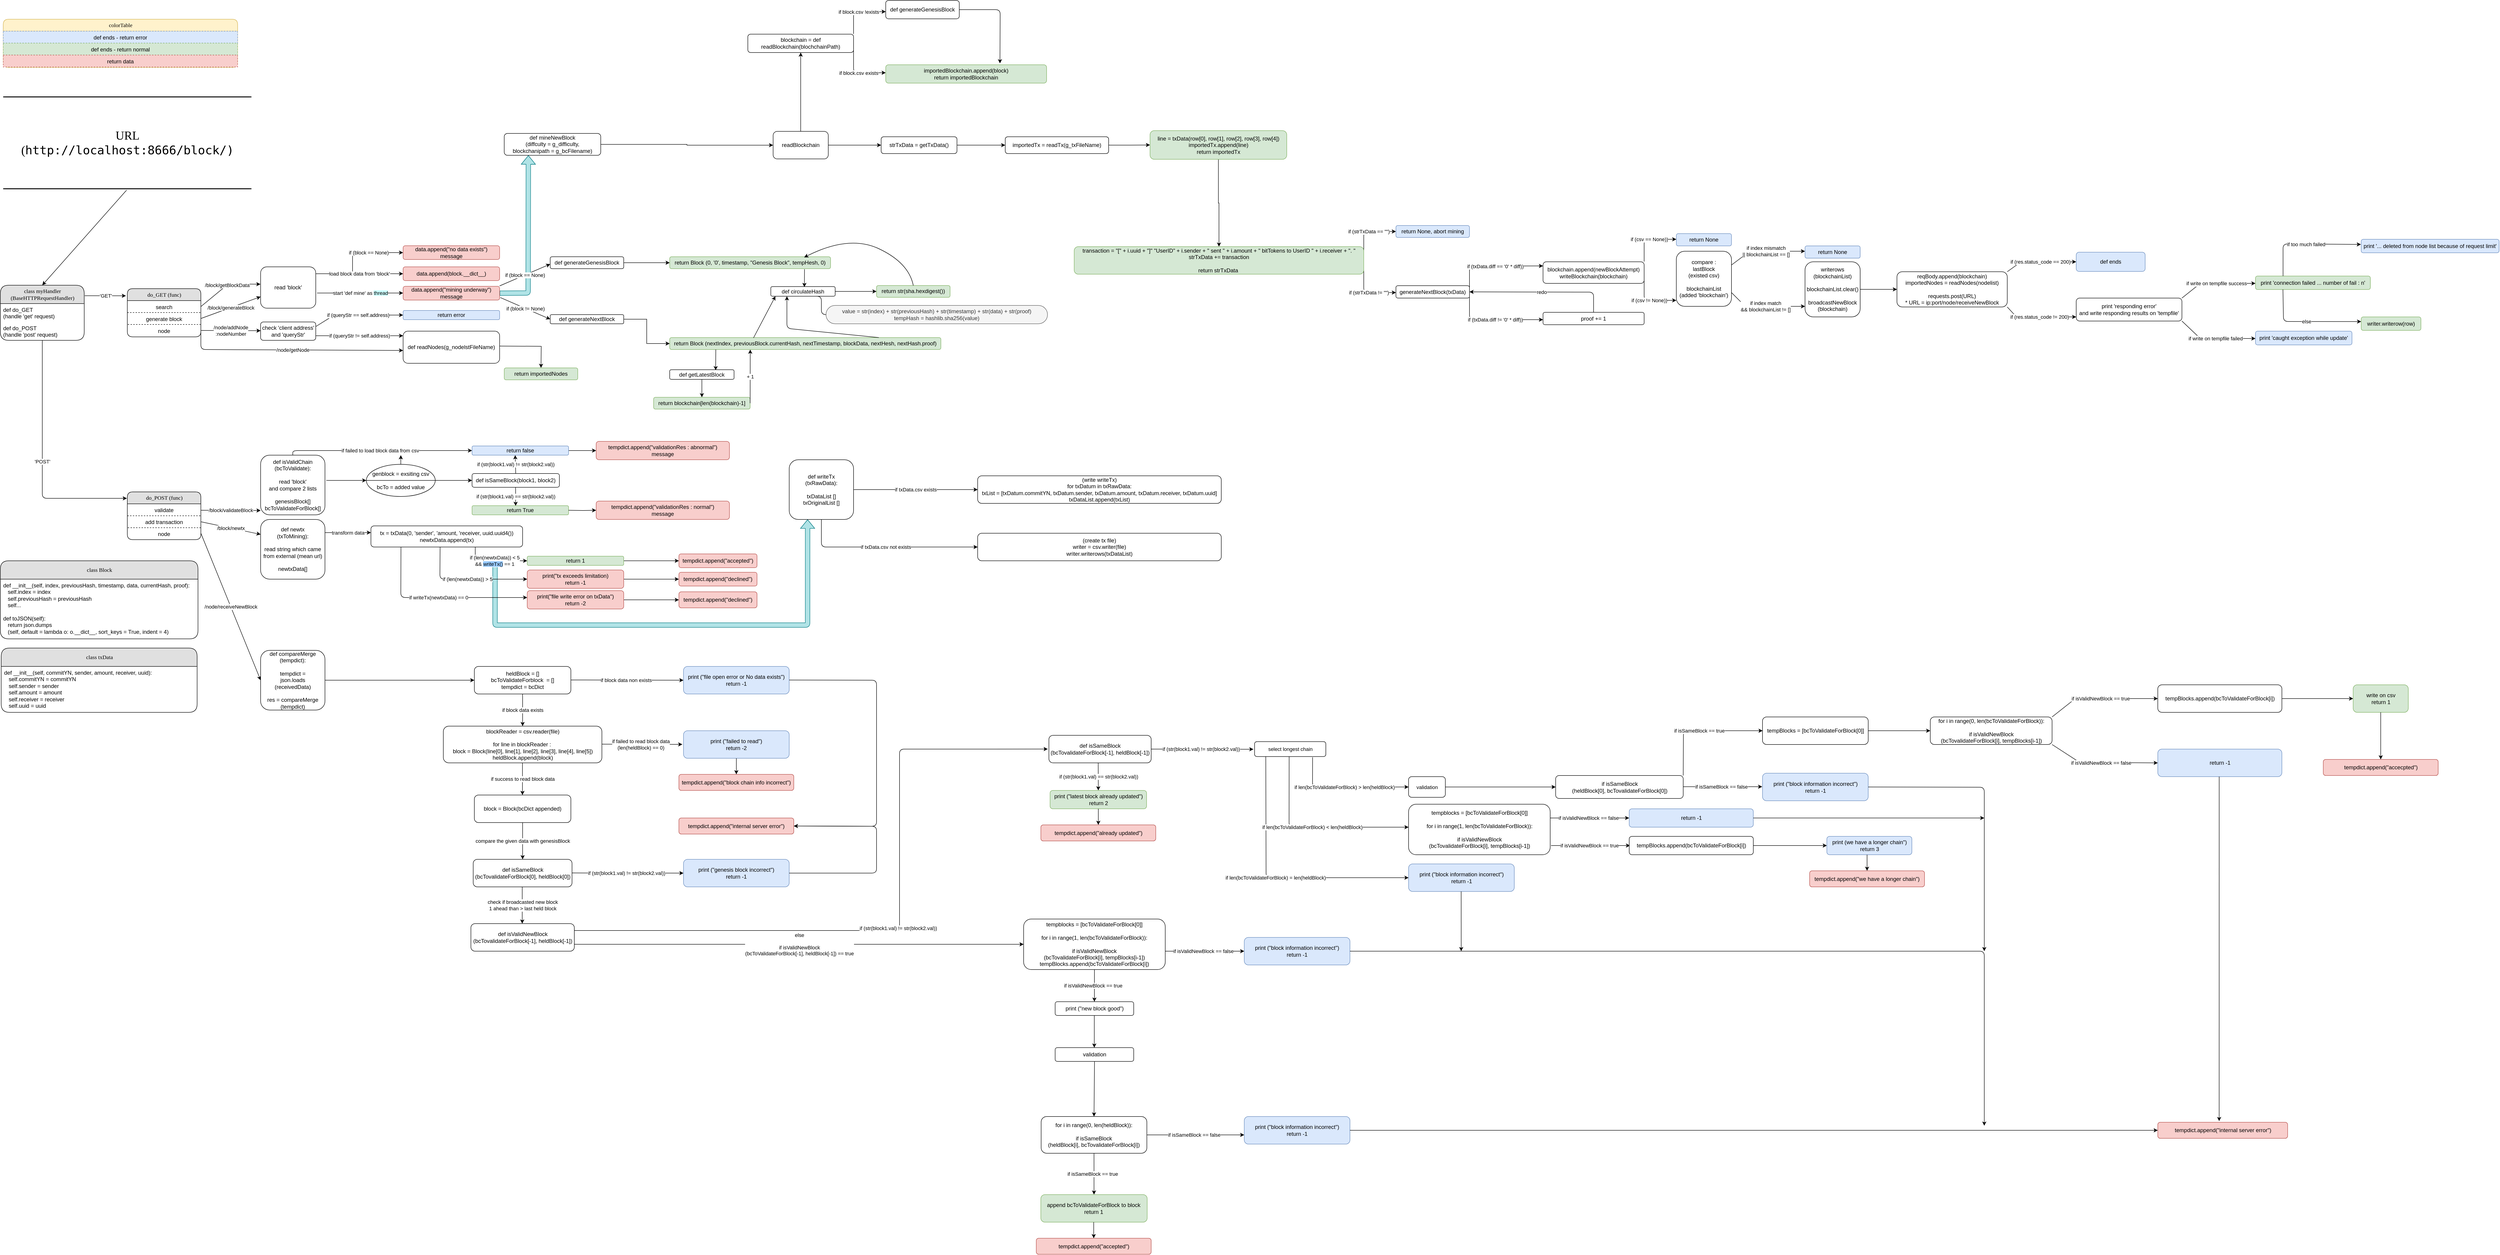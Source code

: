 <mxfile version="14.7.8" type="github">
  <diagram name="Page-1" id="b520641d-4fe3-3701-9064-5fc419738815">
    <mxGraphModel dx="971" dy="1857" grid="1" gridSize="10" guides="1" tooltips="1" connect="1" arrows="1" fold="1" page="1" pageScale="1" pageWidth="3000" pageHeight="1000" background="none" math="0" shadow="0">
      <root>
        <mxCell id="0" />
        <mxCell id="1" parent="0" />
        <mxCell id="T90oEY8MlLtp2YTadI0L-85" value="" style="endArrow=classic;html=1;entryX=0;entryY=0.5;entryDx=0;entryDy=0;exitX=0.157;exitY=1.003;exitDx=0;exitDy=0;exitPerimeter=0;" edge="1" parent="1" source="T90oEY8MlLtp2YTadI0L-76" target="T90oEY8MlLtp2YTadI0L-96">
          <mxGeometry relative="1" as="geometry">
            <mxPoint x="2757.5" y="1200" as="sourcePoint" />
            <mxPoint x="3097.5" y="1390" as="targetPoint" />
            <Array as="points">
              <mxPoint x="2787.5" y="1420" />
            </Array>
          </mxGeometry>
        </mxCell>
        <mxCell id="T90oEY8MlLtp2YTadI0L-86" value="&lt;span&gt;if len(bcToValidateForBlock) = len(heldBlock)&lt;/span&gt;" style="edgeLabel;resizable=0;html=1;align=center;verticalAlign=middle;" connectable="0" vertex="1" parent="T90oEY8MlLtp2YTadI0L-85">
          <mxGeometry relative="1" as="geometry">
            <mxPoint x="-3" as="offset" />
          </mxGeometry>
        </mxCell>
        <mxCell id="QLwjLKitC6FLCGk_Un5R-8" value="" style="shape=flexArrow;endArrow=classic;html=1;fillColor=#b0e3e6;strokeColor=#0e8088;entryX=0.286;entryY=1;entryDx=0;entryDy=0;entryPerimeter=0;" parent="1" edge="1" target="QLwjLKitC6FLCGk_Un5R-9">
          <mxGeometry width="50" height="50" relative="1" as="geometry">
            <mxPoint x="1110" y="740" as="sourcePoint" />
            <mxPoint x="1780" y="870" as="targetPoint" />
            <Array as="points">
              <mxPoint x="1110" y="870" />
              <mxPoint x="1790" y="870" />
            </Array>
          </mxGeometry>
        </mxCell>
        <mxCell id="gxKG5KSvoj4LGC8UMZM3-65" value="" style="shape=flexArrow;endArrow=classic;html=1;exitX=1;exitY=0.5;exitDx=0;exitDy=0;entryX=0.25;entryY=1;entryDx=0;entryDy=0;fillColor=#b0e3e6;strokeColor=#0e8088;" parent="1" source="gxKG5KSvoj4LGC8UMZM3-26" target="gxKG5KSvoj4LGC8UMZM3-28" edge="1">
          <mxGeometry width="50" height="50" relative="1" as="geometry">
            <mxPoint x="1290" y="60" as="sourcePoint" />
            <mxPoint x="1340" y="10" as="targetPoint" />
            <Array as="points">
              <mxPoint x="1182" y="147" />
            </Array>
          </mxGeometry>
        </mxCell>
        <mxCell id="2debaab0fafb2da2-10" value="&lt;font style=&quot;font-size: 26px&quot;&gt;URL&lt;br&gt;&lt;font style=&quot;background-color: rgb(255 , 255 , 255) ; font-size: 26px&quot;&gt;(&lt;span style=&quot;font-family: &amp;#34;jetbrains mono&amp;#34; , monospace&quot;&gt;http://localhost:8666/block/)&lt;/span&gt;&lt;/font&gt;&lt;/font&gt;" style="html=1;rounded=0;shadow=0;comic=0;labelBackgroundColor=none;strokeWidth=2;fontFamily=Verdana;fontSize=12;align=center;shape=mxgraph.ios7ui.horLines;" parent="1" vertex="1">
          <mxGeometry x="40" y="-280" width="540" height="200" as="geometry" />
        </mxCell>
        <mxCell id="21ea969265ad0168-6" value="class myHandler&lt;br&gt;(BaseHTTPRequestHandler)" style="swimlane;html=1;fontStyle=0;childLayout=stackLayout;horizontal=1;startSize=40;fillColor=#e0e0e0;horizontalStack=0;resizeParent=1;resizeLast=0;collapsible=1;marginBottom=0;swimlaneFillColor=#ffffff;align=center;rounded=1;shadow=0;comic=0;labelBackgroundColor=none;strokeWidth=1;fontFamily=Verdana;fontSize=12" parent="1" vertex="1">
          <mxGeometry x="33.75" y="130" width="182.5" height="120" as="geometry" />
        </mxCell>
        <mxCell id="21ea969265ad0168-7" value="def do_GET&lt;br&gt;(handle &#39;get&#39; request)" style="text;html=1;strokeColor=none;fillColor=none;spacingLeft=4;spacingRight=4;whiteSpace=wrap;overflow=hidden;rotatable=0;points=[[0,0.5],[1,0.5]];portConstraint=eastwest;" parent="21ea969265ad0168-6" vertex="1">
          <mxGeometry y="40" width="182.5" height="40" as="geometry" />
        </mxCell>
        <mxCell id="21ea969265ad0168-8" value="def do_POST&lt;br&gt;(handle &#39;post&#39; request)" style="text;html=1;strokeColor=none;fillColor=none;spacingLeft=4;spacingRight=4;whiteSpace=wrap;overflow=hidden;rotatable=0;points=[[0,0.5],[1,0.5]];portConstraint=eastwest;" parent="21ea969265ad0168-6" vertex="1">
          <mxGeometry y="80" width="182.5" height="34" as="geometry" />
        </mxCell>
        <mxCell id="21ea969265ad0168-14" value="do_GET (func)" style="swimlane;html=1;fontStyle=0;childLayout=stackLayout;horizontal=1;startSize=26;fillColor=#e0e0e0;horizontalStack=0;resizeParent=1;resizeLast=0;collapsible=1;marginBottom=0;swimlaneFillColor=#ffffff;align=center;rounded=1;shadow=0;comic=0;labelBackgroundColor=none;strokeWidth=1;fontFamily=Verdana;fontSize=12" parent="1" vertex="1">
          <mxGeometry x="310" y="137.5" width="160" height="105" as="geometry" />
        </mxCell>
        <mxCell id="21ea969265ad0168-15" value="search" style="text;html=1;fillColor=none;spacingLeft=4;spacingRight=4;whiteSpace=wrap;overflow=hidden;rotatable=0;points=[[0,0.5],[1,0.5]];portConstraint=eastwest;strokeWidth=1;shadow=0;dashed=1;align=center;" parent="21ea969265ad0168-14" vertex="1">
          <mxGeometry y="26" width="160" height="26" as="geometry" />
        </mxCell>
        <mxCell id="21ea969265ad0168-16" value="generate block" style="text;html=1;fillColor=none;spacingLeft=4;spacingRight=4;whiteSpace=wrap;overflow=hidden;rotatable=0;points=[[0,0.5],[1,0.5]];portConstraint=eastwest;strokeColor=#000000;dashed=1;align=center;" parent="21ea969265ad0168-14" vertex="1">
          <mxGeometry y="52" width="160" height="26" as="geometry" />
        </mxCell>
        <mxCell id="21ea969265ad0168-17" value="node" style="text;html=1;fillColor=none;spacingLeft=4;spacingRight=4;whiteSpace=wrap;overflow=hidden;rotatable=0;points=[[0,0.5],[1,0.5]];portConstraint=eastwest;dashed=1;align=center;" parent="21ea969265ad0168-14" vertex="1">
          <mxGeometry y="78" width="160" height="26" as="geometry" />
        </mxCell>
        <mxCell id="21ea969265ad0168-26" value="do_POST (func)" style="swimlane;html=1;fontStyle=0;childLayout=stackLayout;horizontal=1;startSize=26;fillColor=#e0e0e0;horizontalStack=0;resizeParent=1;resizeLast=0;collapsible=1;marginBottom=0;swimlaneFillColor=#ffffff;align=center;rounded=1;shadow=0;comic=0;labelBackgroundColor=none;strokeWidth=1;fontFamily=Verdana;fontSize=12" parent="1" vertex="1">
          <mxGeometry x="310" y="580" width="160" height="104" as="geometry" />
        </mxCell>
        <mxCell id="21ea969265ad0168-27" value="validate" style="text;html=1;strokeColor=none;fillColor=none;spacingLeft=4;spacingRight=4;whiteSpace=wrap;overflow=hidden;rotatable=0;points=[[0,0.5],[1,0.5]];portConstraint=eastwest;align=center;" parent="21ea969265ad0168-26" vertex="1">
          <mxGeometry y="26" width="160" height="26" as="geometry" />
        </mxCell>
        <mxCell id="21ea969265ad0168-28" value="add transaction" style="text;html=1;fillColor=none;spacingLeft=4;spacingRight=4;whiteSpace=wrap;overflow=hidden;rotatable=0;points=[[0,0.5],[1,0.5]];portConstraint=eastwest;strokeColor=#000000;dashed=1;align=center;" parent="21ea969265ad0168-26" vertex="1">
          <mxGeometry y="52" width="160" height="26" as="geometry" />
        </mxCell>
        <mxCell id="21ea969265ad0168-29" value="node" style="text;html=1;strokeColor=none;fillColor=none;spacingLeft=4;spacingRight=4;whiteSpace=wrap;overflow=hidden;rotatable=0;points=[[0,0.5],[1,0.5]];portConstraint=eastwest;align=center;" parent="21ea969265ad0168-26" vertex="1">
          <mxGeometry y="78" width="160" height="26" as="geometry" />
        </mxCell>
        <mxCell id="GV4vG9G-vkSTJesM0rRb-1" value="" style="endArrow=classic;html=1;entryX=0.5;entryY=0;entryDx=0;entryDy=0;exitX=0.497;exitY=1.015;exitDx=0;exitDy=0;exitPerimeter=0;" parent="1" source="2debaab0fafb2da2-10" target="21ea969265ad0168-6" edge="1">
          <mxGeometry width="50" height="50" relative="1" as="geometry">
            <mxPoint x="125" y="74" as="sourcePoint" />
            <mxPoint x="90" y="260" as="targetPoint" />
            <Array as="points" />
          </mxGeometry>
        </mxCell>
        <mxCell id="GV4vG9G-vkSTJesM0rRb-3" value="" style="endArrow=classic;html=1;exitX=0.5;exitY=1;exitDx=0;exitDy=0;entryX=-0.006;entryY=0.135;entryDx=0;entryDy=0;entryPerimeter=0;" parent="1" source="21ea969265ad0168-6" target="21ea969265ad0168-26" edge="1">
          <mxGeometry relative="1" as="geometry">
            <mxPoint x="190" y="310" as="sourcePoint" />
            <mxPoint x="560" y="430" as="targetPoint" />
            <Array as="points">
              <mxPoint x="125" y="594" />
            </Array>
          </mxGeometry>
        </mxCell>
        <mxCell id="GV4vG9G-vkSTJesM0rRb-4" value="&#39;POST&#39;" style="edgeLabel;resizable=0;html=1;align=center;verticalAlign=middle;" parent="GV4vG9G-vkSTJesM0rRb-3" connectable="0" vertex="1">
          <mxGeometry relative="1" as="geometry" />
        </mxCell>
        <mxCell id="GV4vG9G-vkSTJesM0rRb-5" value="" style="endArrow=classic;html=1;exitX=1.006;exitY=0.191;exitDx=0;exitDy=0;exitPerimeter=0;entryX=-0.019;entryY=0.148;entryDx=0;entryDy=0;entryPerimeter=0;" parent="1" source="21ea969265ad0168-6" target="21ea969265ad0168-14" edge="1">
          <mxGeometry relative="1" as="geometry">
            <mxPoint x="216.25" y="200" as="sourcePoint" />
            <mxPoint x="300" y="153" as="targetPoint" />
            <Array as="points" />
          </mxGeometry>
        </mxCell>
        <mxCell id="GV4vG9G-vkSTJesM0rRb-6" value="&#39;GET&#39;" style="edgeLabel;resizable=0;html=1;align=center;verticalAlign=middle;" parent="GV4vG9G-vkSTJesM0rRb-5" connectable="0" vertex="1">
          <mxGeometry relative="1" as="geometry" />
        </mxCell>
        <mxCell id="GV4vG9G-vkSTJesM0rRb-8" value="data.append(block.__dict__)" style="rounded=1;whiteSpace=wrap;html=1;shadow=0;strokeColor=#b85450;strokeWidth=1;align=center;fillColor=#f8cecc;" parent="1" vertex="1">
          <mxGeometry x="910" y="90" width="210" height="30" as="geometry" />
        </mxCell>
        <mxCell id="GV4vG9G-vkSTJesM0rRb-9" value="" style="endArrow=classic;html=1;exitX=1;exitY=0.5;exitDx=0;exitDy=0;entryX=-0.003;entryY=0.42;entryDx=0;entryDy=0;entryPerimeter=0;" parent="1" source="21ea969265ad0168-15" target="GV4vG9G-vkSTJesM0rRb-14" edge="1">
          <mxGeometry relative="1" as="geometry">
            <mxPoint x="420" y="290" as="sourcePoint" />
            <mxPoint x="520" y="290" as="targetPoint" />
            <Array as="points">
              <mxPoint x="530" y="127" />
            </Array>
          </mxGeometry>
        </mxCell>
        <mxCell id="GV4vG9G-vkSTJesM0rRb-10" value="/block/getBlockData" style="edgeLabel;resizable=0;html=1;align=center;verticalAlign=middle;" parent="GV4vG9G-vkSTJesM0rRb-9" connectable="0" vertex="1">
          <mxGeometry relative="1" as="geometry" />
        </mxCell>
        <mxCell id="GV4vG9G-vkSTJesM0rRb-12" value="" style="endArrow=classic;html=1;exitX=1;exitY=0.5;exitDx=0;exitDy=0;entryX=0;entryY=0.5;entryDx=0;entryDy=0;" parent="1" source="21ea969265ad0168-16" edge="1">
          <mxGeometry relative="1" as="geometry">
            <mxPoint x="580" y="290" as="sourcePoint" />
            <mxPoint x="600" y="155" as="targetPoint" />
          </mxGeometry>
        </mxCell>
        <mxCell id="GV4vG9G-vkSTJesM0rRb-13" value="/block/generateBlock" style="edgeLabel;resizable=0;html=1;align=center;verticalAlign=middle;" parent="GV4vG9G-vkSTJesM0rRb-12" connectable="0" vertex="1">
          <mxGeometry relative="1" as="geometry" />
        </mxCell>
        <mxCell id="GV4vG9G-vkSTJesM0rRb-14" value="read &#39;block&#39;" style="rounded=1;whiteSpace=wrap;html=1;shadow=0;strokeColor=#000000;strokeWidth=1;align=center;" parent="1" vertex="1">
          <mxGeometry x="600" y="90" width="120" height="90" as="geometry" />
        </mxCell>
        <mxCell id="GV4vG9G-vkSTJesM0rRb-15" value="" style="endArrow=classic;html=1;entryX=0;entryY=0.5;entryDx=0;entryDy=0;exitX=1;exitY=0.167;exitDx=0;exitDy=0;exitPerimeter=0;" parent="1" source="GV4vG9G-vkSTJesM0rRb-14" target="GV4vG9G-vkSTJesM0rRb-8" edge="1">
          <mxGeometry relative="1" as="geometry">
            <mxPoint x="724" y="105" as="sourcePoint" />
            <mxPoint x="820" y="88.66" as="targetPoint" />
          </mxGeometry>
        </mxCell>
        <mxCell id="GV4vG9G-vkSTJesM0rRb-16" value="load block data from &#39;block&#39;" style="edgeLabel;resizable=0;html=1;align=center;verticalAlign=middle;" parent="GV4vG9G-vkSTJesM0rRb-15" connectable="0" vertex="1">
          <mxGeometry relative="1" as="geometry" />
        </mxCell>
        <mxCell id="9pu0YHdIuSZk-ArdZA3d-1" value="" style="endArrow=classic;html=1;exitX=1;exitY=0.5;exitDx=0;exitDy=0;" parent="1" source="21ea969265ad0168-17" edge="1">
          <mxGeometry relative="1" as="geometry">
            <mxPoint x="590" y="580" as="sourcePoint" />
            <mxPoint x="600" y="229" as="targetPoint" />
          </mxGeometry>
        </mxCell>
        <mxCell id="9pu0YHdIuSZk-ArdZA3d-2" value="/node/addNode&lt;br&gt;:nodeNumber" style="edgeLabel;resizable=0;html=1;align=center;verticalAlign=middle;" parent="9pu0YHdIuSZk-ArdZA3d-1" connectable="0" vertex="1">
          <mxGeometry relative="1" as="geometry" />
        </mxCell>
        <mxCell id="9pu0YHdIuSZk-ArdZA3d-6" value="" style="endArrow=classic;html=1;exitX=1;exitY=0.5;exitDx=0;exitDy=0;entryX=0;entryY=0.6;entryDx=0;entryDy=0;entryPerimeter=0;" parent="1" source="21ea969265ad0168-17" target="9pu0YHdIuSZk-ArdZA3d-17" edge="1">
          <mxGeometry relative="1" as="geometry">
            <mxPoint x="270" y="430" as="sourcePoint" />
            <mxPoint x="600" y="270" as="targetPoint" />
            <Array as="points">
              <mxPoint x="470" y="270" />
            </Array>
          </mxGeometry>
        </mxCell>
        <mxCell id="9pu0YHdIuSZk-ArdZA3d-7" value="/node/getNode" style="edgeLabel;resizable=0;html=1;align=center;verticalAlign=middle;" parent="9pu0YHdIuSZk-ArdZA3d-6" connectable="0" vertex="1">
          <mxGeometry relative="1" as="geometry" />
        </mxCell>
        <mxCell id="9pu0YHdIuSZk-ArdZA3d-8" value="check &#39;client address&#39;&lt;br&gt;and &#39;queryStr&#39;" style="rounded=1;whiteSpace=wrap;html=1;" parent="1" vertex="1">
          <mxGeometry x="600" y="210" width="120" height="40" as="geometry" />
        </mxCell>
        <mxCell id="9pu0YHdIuSZk-ArdZA3d-9" value="" style="endArrow=classic;html=1;entryX=0;entryY=0.5;entryDx=0;entryDy=0;" parent="1" target="9pu0YHdIuSZk-ArdZA3d-16" edge="1">
          <mxGeometry relative="1" as="geometry">
            <mxPoint x="720" y="220" as="sourcePoint" />
            <mxPoint x="910" y="220" as="targetPoint" />
            <Array as="points">
              <mxPoint x="760" y="195" />
            </Array>
          </mxGeometry>
        </mxCell>
        <mxCell id="9pu0YHdIuSZk-ArdZA3d-10" value="if (queryStr == self.address)" style="edgeLabel;resizable=0;html=1;align=center;verticalAlign=middle;" parent="9pu0YHdIuSZk-ArdZA3d-9" connectable="0" vertex="1">
          <mxGeometry relative="1" as="geometry" />
        </mxCell>
        <mxCell id="9pu0YHdIuSZk-ArdZA3d-11" value="" style="endArrow=classic;html=1;" parent="1" edge="1">
          <mxGeometry relative="1" as="geometry">
            <mxPoint x="720" y="240" as="sourcePoint" />
            <mxPoint x="910" y="240" as="targetPoint" />
          </mxGeometry>
        </mxCell>
        <mxCell id="9pu0YHdIuSZk-ArdZA3d-12" value="if (queryStr != self.address)" style="edgeLabel;resizable=0;html=1;align=center;verticalAlign=middle;" parent="9pu0YHdIuSZk-ArdZA3d-11" connectable="0" vertex="1">
          <mxGeometry relative="1" as="geometry" />
        </mxCell>
        <mxCell id="9pu0YHdIuSZk-ArdZA3d-16" value="return error" style="rounded=1;whiteSpace=wrap;html=1;fillColor=#dae8fc;strokeColor=#6c8ebf;" parent="1" vertex="1">
          <mxGeometry x="910" y="185" width="210" height="20" as="geometry" />
        </mxCell>
        <mxCell id="9pu0YHdIuSZk-ArdZA3d-17" value="def readNodes(g_nodelstFileName)" style="rounded=1;whiteSpace=wrap;html=1;" parent="1" vertex="1">
          <mxGeometry x="910" y="230" width="210" height="70" as="geometry" />
        </mxCell>
        <mxCell id="PHjYOECtbzAeJaCVC0Ml-1" value="" style="endArrow=classic;html=1;exitX=1.025;exitY=0.633;exitDx=0;exitDy=0;exitPerimeter=0;" parent="1" source="GV4vG9G-vkSTJesM0rRb-14" edge="1">
          <mxGeometry relative="1" as="geometry">
            <mxPoint x="800" y="580" as="sourcePoint" />
            <mxPoint x="910" y="147" as="targetPoint" />
          </mxGeometry>
        </mxCell>
        <mxCell id="PHjYOECtbzAeJaCVC0Ml-2" value="start &#39;def mine&#39; as &lt;span style=&quot;background-color: rgb(204 , 255 , 255)&quot;&gt;thread&lt;/span&gt;" style="edgeLabel;resizable=0;html=1;align=center;verticalAlign=middle;" parent="PHjYOECtbzAeJaCVC0Ml-1" connectable="0" vertex="1">
          <mxGeometry relative="1" as="geometry" />
        </mxCell>
        <mxCell id="PHjYOECtbzAeJaCVC0Ml-7" value="" style="endArrow=classic;html=1;" parent="1" edge="1">
          <mxGeometry relative="1" as="geometry">
            <mxPoint x="1120" y="131.5" as="sourcePoint" />
            <mxPoint x="1230" y="84" as="targetPoint" />
          </mxGeometry>
        </mxCell>
        <mxCell id="PHjYOECtbzAeJaCVC0Ml-8" value="if (block == None)" style="edgeLabel;resizable=0;html=1;align=center;verticalAlign=middle;" parent="PHjYOECtbzAeJaCVC0Ml-7" connectable="0" vertex="1">
          <mxGeometry relative="1" as="geometry" />
        </mxCell>
        <mxCell id="PHjYOECtbzAeJaCVC0Ml-9" value="" style="endArrow=classic;html=1;exitX=1.007;exitY=0.927;exitDx=0;exitDy=0;exitPerimeter=0;" parent="1" edge="1">
          <mxGeometry relative="1" as="geometry">
            <mxPoint x="1121.47" y="156.81" as="sourcePoint" />
            <mxPoint x="1230" y="204" as="targetPoint" />
          </mxGeometry>
        </mxCell>
        <mxCell id="PHjYOECtbzAeJaCVC0Ml-10" value="if (block != None)" style="edgeLabel;resizable=0;html=1;align=center;verticalAlign=middle;" parent="PHjYOECtbzAeJaCVC0Ml-9" connectable="0" vertex="1">
          <mxGeometry relative="1" as="geometry" />
        </mxCell>
        <mxCell id="PHjYOECtbzAeJaCVC0Ml-45" value="" style="edgeStyle=orthogonalEdgeStyle;rounded=0;orthogonalLoop=1;jettySize=auto;html=1;" parent="1" source="PHjYOECtbzAeJaCVC0Ml-11" edge="1">
          <mxGeometry relative="1" as="geometry">
            <mxPoint x="1490" y="81" as="targetPoint" />
          </mxGeometry>
        </mxCell>
        <mxCell id="PHjYOECtbzAeJaCVC0Ml-11" value="def generateGenesisBlock" style="rounded=1;whiteSpace=wrap;html=1;" parent="1" vertex="1">
          <mxGeometry x="1230" y="68" width="160" height="26" as="geometry" />
        </mxCell>
        <mxCell id="PHjYOECtbzAeJaCVC0Ml-12" value="def generateNextBlock" style="rounded=1;whiteSpace=wrap;html=1;" parent="1" vertex="1">
          <mxGeometry x="1230" y="194" width="160" height="20" as="geometry" />
        </mxCell>
        <mxCell id="PHjYOECtbzAeJaCVC0Ml-38" value="colorTable" style="swimlane;html=1;fontStyle=0;childLayout=stackLayout;horizontal=1;startSize=26;fillColor=#fff2cc;horizontalStack=0;resizeParent=1;resizeLast=0;collapsible=1;marginBottom=0;swimlaneFillColor=#ffffff;align=center;rounded=1;shadow=0;comic=0;labelBackgroundColor=none;strokeWidth=1;fontFamily=Verdana;fontSize=12;strokeColor=#d6b656;" parent="1" vertex="1">
          <mxGeometry x="40" y="-449.14" width="510" height="105" as="geometry" />
        </mxCell>
        <mxCell id="PHjYOECtbzAeJaCVC0Ml-39" value="def ends - return error" style="text;html=1;fillColor=#dae8fc;spacingLeft=4;spacingRight=4;whiteSpace=wrap;overflow=hidden;rotatable=0;points=[[0,0.5],[1,0.5]];portConstraint=eastwest;strokeWidth=1;shadow=0;dashed=1;align=center;strokeColor=#6c8ebf;" parent="PHjYOECtbzAeJaCVC0Ml-38" vertex="1">
          <mxGeometry y="26" width="510" height="26" as="geometry" />
        </mxCell>
        <mxCell id="PHjYOECtbzAeJaCVC0Ml-41" value="def ends - return normal" style="text;html=1;fillColor=#d5e8d4;spacingLeft=4;spacingRight=4;whiteSpace=wrap;overflow=hidden;rotatable=0;points=[[0,0.5],[1,0.5]];portConstraint=eastwest;dashed=1;align=center;strokeColor=#82b366;" parent="PHjYOECtbzAeJaCVC0Ml-38" vertex="1">
          <mxGeometry y="52" width="510" height="26" as="geometry" />
        </mxCell>
        <mxCell id="PHjYOECtbzAeJaCVC0Ml-40" value="return data" style="text;html=1;fillColor=#f8cecc;spacingLeft=4;spacingRight=4;whiteSpace=wrap;overflow=hidden;rotatable=0;points=[[0,0.5],[1,0.5]];portConstraint=eastwest;strokeColor=#b85450;dashed=1;align=center;" parent="PHjYOECtbzAeJaCVC0Ml-38" vertex="1">
          <mxGeometry y="78" width="510" height="26" as="geometry" />
        </mxCell>
        <mxCell id="PHjYOECtbzAeJaCVC0Ml-53" value="" style="edgeStyle=orthogonalEdgeStyle;rounded=0;orthogonalLoop=1;jettySize=auto;html=1;" parent="1" source="PHjYOECtbzAeJaCVC0Ml-47" target="PHjYOECtbzAeJaCVC0Ml-52" edge="1">
          <mxGeometry relative="1" as="geometry" />
        </mxCell>
        <mxCell id="PHjYOECtbzAeJaCVC0Ml-47" value="def circulateHash" style="rounded=1;whiteSpace=wrap;html=1;" parent="1" vertex="1">
          <mxGeometry x="1710" y="133" width="140" height="21" as="geometry" />
        </mxCell>
        <mxCell id="PHjYOECtbzAeJaCVC0Ml-48" value="return Block (0, &#39;0&#39;, timestamp, &quot;Genesis Block&quot;, tempHesh, 0)" style="rounded=1;whiteSpace=wrap;html=1;fillColor=#d5e8d4;strokeColor=#82b366;" parent="1" vertex="1">
          <mxGeometry x="1490" y="68" width="350" height="26" as="geometry" />
        </mxCell>
        <mxCell id="PHjYOECtbzAeJaCVC0Ml-51" value="" style="endArrow=classic;html=1;exitX=0.838;exitY=1.045;exitDx=0;exitDy=0;exitPerimeter=0;" parent="1" source="PHjYOECtbzAeJaCVC0Ml-48" edge="1">
          <mxGeometry width="50" height="50" relative="1" as="geometry">
            <mxPoint x="1630" y="234" as="sourcePoint" />
            <mxPoint x="1783" y="134" as="targetPoint" />
          </mxGeometry>
        </mxCell>
        <mxCell id="PHjYOECtbzAeJaCVC0Ml-52" value="return str(sha.hexdigest())" style="whiteSpace=wrap;html=1;rounded=1;fillColor=#d5e8d4;strokeColor=#82b366;" parent="1" vertex="1">
          <mxGeometry x="1940" y="130.62" width="160" height="25.75" as="geometry" />
        </mxCell>
        <mxCell id="PHjYOECtbzAeJaCVC0Ml-54" value="" style="curved=1;endArrow=classic;html=1;entryX=0.836;entryY=0.051;entryDx=0;entryDy=0;entryPerimeter=0;exitX=0.5;exitY=0;exitDx=0;exitDy=0;" parent="1" source="PHjYOECtbzAeJaCVC0Ml-52" target="PHjYOECtbzAeJaCVC0Ml-48" edge="1">
          <mxGeometry width="50" height="50" relative="1" as="geometry">
            <mxPoint x="1170" y="234" as="sourcePoint" />
            <mxPoint x="1220" y="184" as="targetPoint" />
            <Array as="points">
              <mxPoint x="2010" y="81" />
              <mxPoint x="1880" y="20" />
            </Array>
          </mxGeometry>
        </mxCell>
        <mxCell id="PHjYOECtbzAeJaCVC0Ml-55" value="value = str(index) + str(previousHash) + str(timestamp) + str(data) + str(proof)&lt;br&gt;tempHash = hashlib.sha256(value)" style="whiteSpace=wrap;html=1;rounded=1;arcSize=50;align=center;verticalAlign=middle;strokeWidth=1;autosize=1;spacing=4;treeFolding=1;treeMoving=1;newEdgeStyle={&quot;edgeStyle&quot;:&quot;entityRelationEdgeStyle&quot;,&quot;startArrow&quot;:&quot;none&quot;,&quot;endArrow&quot;:&quot;none&quot;,&quot;segment&quot;:10,&quot;curved&quot;:1};fillColor=#f5f5f5;strokeColor=#666666;fontColor=#333333;" parent="1" vertex="1">
          <mxGeometry x="1830" y="174" width="482" height="40" as="geometry" />
        </mxCell>
        <mxCell id="PHjYOECtbzAeJaCVC0Ml-56" value="" style="edgeStyle=entityRelationEdgeStyle;startArrow=none;endArrow=none;segment=10;curved=1;exitX=0.5;exitY=1;exitDx=0;exitDy=0;" parent="1" edge="1">
          <mxGeometry relative="1" as="geometry">
            <mxPoint x="1810" y="154" as="sourcePoint" />
            <mxPoint x="1830" y="194" as="targetPoint" />
          </mxGeometry>
        </mxCell>
        <mxCell id="PHjYOECtbzAeJaCVC0Ml-57" value="return Block (nextIndex, previousBlock.currentHash, nextTimestamp, blockData, nextHesh, nextHash.proof)" style="rounded=1;whiteSpace=wrap;html=1;fillColor=#d5e8d4;strokeColor=#82b366;" parent="1" vertex="1">
          <mxGeometry x="1490" y="244" width="590" height="26" as="geometry" />
        </mxCell>
        <mxCell id="PHjYOECtbzAeJaCVC0Ml-58" value="" style="edgeStyle=orthogonalEdgeStyle;rounded=0;orthogonalLoop=1;jettySize=auto;html=1;exitX=1;exitY=0.5;exitDx=0;exitDy=0;entryX=0;entryY=0.5;entryDx=0;entryDy=0;" parent="1" source="PHjYOECtbzAeJaCVC0Ml-12" target="PHjYOECtbzAeJaCVC0Ml-57" edge="1">
          <mxGeometry relative="1" as="geometry">
            <mxPoint x="1400" y="91" as="sourcePoint" />
            <mxPoint x="1500" y="91" as="targetPoint" />
            <Array as="points">
              <mxPoint x="1440" y="204" />
              <mxPoint x="1440" y="257" />
            </Array>
          </mxGeometry>
        </mxCell>
        <mxCell id="PHjYOECtbzAeJaCVC0Ml-59" value="" style="endArrow=classic;html=1;exitX=0.838;exitY=1.045;exitDx=0;exitDy=0;exitPerimeter=0;entryX=0.714;entryY=0.056;entryDx=0;entryDy=0;entryPerimeter=0;" parent="1" target="PHjYOECtbzAeJaCVC0Ml-60" edge="1">
          <mxGeometry width="50" height="50" relative="1" as="geometry">
            <mxPoint x="1590.3" y="270.0" as="sourcePoint" />
            <mxPoint x="1590" y="308.83" as="targetPoint" />
          </mxGeometry>
        </mxCell>
        <mxCell id="PHjYOECtbzAeJaCVC0Ml-60" value="def getLatestBlock" style="rounded=1;whiteSpace=wrap;html=1;" parent="1" vertex="1">
          <mxGeometry x="1490" y="314" width="140" height="21" as="geometry" />
        </mxCell>
        <mxCell id="PHjYOECtbzAeJaCVC0Ml-61" value="" style="edgeStyle=orthogonalEdgeStyle;rounded=0;orthogonalLoop=1;jettySize=auto;html=1;exitX=0.5;exitY=1;exitDx=0;exitDy=0;" parent="1" source="PHjYOECtbzAeJaCVC0Ml-60" target="PHjYOECtbzAeJaCVC0Ml-62" edge="1">
          <mxGeometry relative="1" as="geometry">
            <mxPoint x="1400" y="386.88" as="sourcePoint" />
          </mxGeometry>
        </mxCell>
        <mxCell id="PHjYOECtbzAeJaCVC0Ml-62" value="return blockchain[len(blockchain)-1]" style="whiteSpace=wrap;html=1;rounded=1;fillColor=#d5e8d4;strokeColor=#82b366;" parent="1" vertex="1">
          <mxGeometry x="1455" y="374" width="210" height="25.75" as="geometry" />
        </mxCell>
        <mxCell id="PHjYOECtbzAeJaCVC0Ml-63" value="" style="endArrow=classic;html=1;entryX=0.297;entryY=1.006;entryDx=0;entryDy=0;entryPerimeter=0;exitX=1;exitY=0.5;exitDx=0;exitDy=0;" parent="1" source="PHjYOECtbzAeJaCVC0Ml-62" target="PHjYOECtbzAeJaCVC0Ml-57" edge="1">
          <mxGeometry relative="1" as="geometry">
            <mxPoint x="890" y="371" as="sourcePoint" />
            <mxPoint x="930" y="174" as="targetPoint" />
            <Array as="points" />
          </mxGeometry>
        </mxCell>
        <mxCell id="PHjYOECtbzAeJaCVC0Ml-64" value="+ 1" style="edgeLabel;resizable=0;html=1;align=center;verticalAlign=middle;" parent="PHjYOECtbzAeJaCVC0Ml-63" connectable="0" vertex="1">
          <mxGeometry relative="1" as="geometry" />
        </mxCell>
        <mxCell id="PHjYOECtbzAeJaCVC0Ml-65" value="" style="endArrow=classic;html=1;exitX=0.309;exitY=0.027;exitDx=0;exitDy=0;exitPerimeter=0;" parent="1" source="PHjYOECtbzAeJaCVC0Ml-57" edge="1">
          <mxGeometry width="50" height="50" relative="1" as="geometry">
            <mxPoint x="1680.34" y="166.41" as="sourcePoint" />
            <mxPoint x="1720" y="154" as="targetPoint" />
          </mxGeometry>
        </mxCell>
        <mxCell id="PHjYOECtbzAeJaCVC0Ml-66" value="" style="endArrow=classic;html=1;entryX=0.25;entryY=1;entryDx=0;entryDy=0;" parent="1" target="PHjYOECtbzAeJaCVC0Ml-47" edge="1">
          <mxGeometry width="50" height="50" relative="1" as="geometry">
            <mxPoint x="1945" y="244" as="sourcePoint" />
            <mxPoint x="1780" y="169" as="targetPoint" />
            <Array as="points">
              <mxPoint x="1745" y="224" />
            </Array>
          </mxGeometry>
        </mxCell>
        <mxCell id="PHjYOECtbzAeJaCVC0Ml-67" value="class Block" style="swimlane;html=1;fontStyle=0;childLayout=stackLayout;horizontal=1;startSize=40;fillColor=#e0e0e0;horizontalStack=0;resizeParent=1;resizeLast=0;collapsible=1;marginBottom=0;swimlaneFillColor=#ffffff;align=center;rounded=1;shadow=0;comic=0;labelBackgroundColor=none;strokeWidth=1;fontFamily=Verdana;fontSize=12" parent="1" vertex="1">
          <mxGeometry x="33.75" y="730" width="430" height="170" as="geometry" />
        </mxCell>
        <mxCell id="PHjYOECtbzAeJaCVC0Ml-68" value="def __init__(self, index, previousHash, timestamp, data, currentHash, proof):&lt;br&gt;&amp;nbsp; &amp;nbsp;self.index = index&lt;br&gt;&amp;nbsp; &amp;nbsp;self.previousHash = previousHash&lt;br&gt;&amp;nbsp; &amp;nbsp;self...&lt;br&gt;&lt;br&gt;def toJSON(self):&lt;br&gt;&amp;nbsp; &amp;nbsp;return json.dumps&lt;br&gt;&amp;nbsp; &amp;nbsp;(self, default = lambda o: o.__dict__, sort_keys = True, indent = 4)" style="text;html=1;strokeColor=none;fillColor=none;spacingLeft=4;spacingRight=4;whiteSpace=wrap;overflow=hidden;rotatable=0;points=[[0,0.5],[1,0.5]];portConstraint=eastwest;" parent="PHjYOECtbzAeJaCVC0Ml-67" vertex="1">
          <mxGeometry y="40" width="430" height="130" as="geometry" />
        </mxCell>
        <mxCell id="PHjYOECtbzAeJaCVC0Ml-70" value="" style="edgeStyle=orthogonalEdgeStyle;rounded=0;orthogonalLoop=1;jettySize=auto;html=1;" parent="1" edge="1">
          <mxGeometry relative="1" as="geometry">
            <mxPoint x="1120" y="262.5" as="sourcePoint" />
            <mxPoint x="1210" y="310" as="targetPoint" />
          </mxGeometry>
        </mxCell>
        <mxCell id="PHjYOECtbzAeJaCVC0Ml-71" value="return importedNodes" style="rounded=1;whiteSpace=wrap;html=1;fillColor=#d5e8d4;strokeColor=#82b366;" parent="1" vertex="1">
          <mxGeometry x="1130" y="310" width="160" height="26" as="geometry" />
        </mxCell>
        <mxCell id="PHjYOECtbzAeJaCVC0Ml-72" value="" style="endArrow=classic;html=1;exitX=1;exitY=0.5;exitDx=0;exitDy=0;" parent="1" edge="1">
          <mxGeometry relative="1" as="geometry">
            <mxPoint x="470" y="620" as="sourcePoint" />
            <mxPoint x="600" y="620.5" as="targetPoint" />
          </mxGeometry>
        </mxCell>
        <mxCell id="PHjYOECtbzAeJaCVC0Ml-73" value="/block/validateBlock" style="edgeLabel;resizable=0;html=1;align=center;verticalAlign=middle;" parent="PHjYOECtbzAeJaCVC0Ml-72" connectable="0" vertex="1">
          <mxGeometry relative="1" as="geometry" />
        </mxCell>
        <mxCell id="PHjYOECtbzAeJaCVC0Ml-74" value="" style="endArrow=classic;html=1;exitX=1;exitY=0.5;exitDx=0;exitDy=0;entryX=0;entryY=0.25;entryDx=0;entryDy=0;" parent="1" source="21ea969265ad0168-28" target="D7Xr076fDrkNId-XTe2z-1" edge="1">
          <mxGeometry relative="1" as="geometry">
            <mxPoint x="510" y="650" as="sourcePoint" />
            <mxPoint x="600" y="645" as="targetPoint" />
          </mxGeometry>
        </mxCell>
        <mxCell id="PHjYOECtbzAeJaCVC0Ml-75" value="/block/newtx" style="edgeLabel;resizable=0;html=1;align=center;verticalAlign=middle;" parent="PHjYOECtbzAeJaCVC0Ml-74" connectable="0" vertex="1">
          <mxGeometry relative="1" as="geometry" />
        </mxCell>
        <mxCell id="PHjYOECtbzAeJaCVC0Ml-76" value="" style="endArrow=classic;html=1;exitX=1;exitY=0.5;exitDx=0;exitDy=0;entryX=0;entryY=0.5;entryDx=0;entryDy=0;" parent="1" edge="1" target="T90oEY8MlLtp2YTadI0L-9">
          <mxGeometry relative="1" as="geometry">
            <mxPoint x="470" y="670" as="sourcePoint" />
            <mxPoint x="600" y="890" as="targetPoint" />
          </mxGeometry>
        </mxCell>
        <mxCell id="PHjYOECtbzAeJaCVC0Ml-77" value="/node/receiveNewBlock" style="edgeLabel;resizable=0;html=1;align=center;verticalAlign=middle;" parent="PHjYOECtbzAeJaCVC0Ml-76" connectable="0" vertex="1">
          <mxGeometry relative="1" as="geometry" />
        </mxCell>
        <mxCell id="PHjYOECtbzAeJaCVC0Ml-78" value="def isValidChain&lt;br&gt;(bcToValidate):&lt;br&gt;&lt;br&gt;read &#39;block&#39;&lt;br&gt;and compare 2 lists&lt;br&gt;&lt;br&gt;genesisBlock[]&lt;br&gt;bcToValidateForBlock[]" style="rounded=1;whiteSpace=wrap;html=1;shadow=0;strokeColor=#000000;strokeWidth=1;align=center;" parent="1" vertex="1">
          <mxGeometry x="600" y="500" width="140" height="130" as="geometry" />
        </mxCell>
        <mxCell id="PHjYOECtbzAeJaCVC0Ml-79" value="" style="endArrow=classic;html=1;entryX=0;entryY=0.5;entryDx=0;entryDy=0;" parent="1" source="PHjYOECtbzAeJaCVC0Ml-78" target="PHjYOECtbzAeJaCVC0Ml-81" edge="1">
          <mxGeometry relative="1" as="geometry">
            <mxPoint x="650" y="490.03" as="sourcePoint" />
            <mxPoint x="890" y="490" as="targetPoint" />
            <Array as="points">
              <mxPoint x="670" y="490" />
            </Array>
          </mxGeometry>
        </mxCell>
        <mxCell id="PHjYOECtbzAeJaCVC0Ml-80" value="if failed to load block data from csv" style="edgeLabel;resizable=0;html=1;align=center;verticalAlign=middle;" parent="PHjYOECtbzAeJaCVC0Ml-79" connectable="0" vertex="1">
          <mxGeometry relative="1" as="geometry" />
        </mxCell>
        <mxCell id="gxKG5KSvoj4LGC8UMZM3-20" value="" style="edgeStyle=orthogonalEdgeStyle;rounded=0;orthogonalLoop=1;jettySize=auto;html=1;" parent="1" source="PHjYOECtbzAeJaCVC0Ml-81" target="gxKG5KSvoj4LGC8UMZM3-19" edge="1">
          <mxGeometry relative="1" as="geometry" />
        </mxCell>
        <mxCell id="PHjYOECtbzAeJaCVC0Ml-81" value="return false" style="rounded=1;whiteSpace=wrap;html=1;fillColor=#dae8fc;strokeColor=#6c8ebf;" parent="1" vertex="1">
          <mxGeometry x="1060" y="480" width="210" height="20" as="geometry" />
        </mxCell>
        <mxCell id="PHjYOECtbzAeJaCVC0Ml-87" value="def isSameBlock(block1, block2)" style="rounded=1;whiteSpace=wrap;html=1;" parent="1" vertex="1">
          <mxGeometry x="1060" y="540" width="190" height="30" as="geometry" />
        </mxCell>
        <mxCell id="gxKG5KSvoj4LGC8UMZM3-2" value="" style="endArrow=classic;html=1;exitX=0.5;exitY=0;exitDx=0;exitDy=0;entryX=0.447;entryY=1;entryDx=0;entryDy=0;entryPerimeter=0;" parent="1" source="PHjYOECtbzAeJaCVC0Ml-87" target="PHjYOECtbzAeJaCVC0Ml-81" edge="1">
          <mxGeometry relative="1" as="geometry">
            <mxPoint x="1090" y="520" as="sourcePoint" />
            <mxPoint x="1126" y="499" as="targetPoint" />
          </mxGeometry>
        </mxCell>
        <mxCell id="gxKG5KSvoj4LGC8UMZM3-3" value="if (str(block1.val) != str(block2.val))" style="edgeLabel;resizable=0;html=1;align=center;verticalAlign=middle;" parent="gxKG5KSvoj4LGC8UMZM3-2" connectable="0" vertex="1">
          <mxGeometry relative="1" as="geometry" />
        </mxCell>
        <mxCell id="gxKG5KSvoj4LGC8UMZM3-4" value="" style="endArrow=classic;html=1;" parent="1" edge="1">
          <mxGeometry relative="1" as="geometry">
            <mxPoint x="1154.76" y="570" as="sourcePoint" />
            <mxPoint x="1154.76" y="610.44" as="targetPoint" />
          </mxGeometry>
        </mxCell>
        <mxCell id="gxKG5KSvoj4LGC8UMZM3-5" value="if (str(block1.val) == str(block2.val))" style="edgeLabel;resizable=0;html=1;align=center;verticalAlign=middle;" parent="gxKG5KSvoj4LGC8UMZM3-4" connectable="0" vertex="1">
          <mxGeometry relative="1" as="geometry" />
        </mxCell>
        <mxCell id="gxKG5KSvoj4LGC8UMZM3-6" value="return True" style="rounded=1;whiteSpace=wrap;html=1;fillColor=#d5e8d4;strokeColor=#82b366;" parent="1" vertex="1">
          <mxGeometry x="1060" y="610" width="210" height="20" as="geometry" />
        </mxCell>
        <mxCell id="gxKG5KSvoj4LGC8UMZM3-7" value="" style="endArrow=classic;html=1;entryX=0;entryY=0.5;entryDx=0;entryDy=0;" parent="1" target="gxKG5KSvoj4LGC8UMZM3-9" edge="1">
          <mxGeometry relative="1" as="geometry">
            <mxPoint x="800" y="100" as="sourcePoint" />
            <mxPoint x="890" y="60" as="targetPoint" />
            <Array as="points">
              <mxPoint x="800" y="59" />
            </Array>
          </mxGeometry>
        </mxCell>
        <mxCell id="gxKG5KSvoj4LGC8UMZM3-8" value="if (block == None)" style="edgeLabel;resizable=0;html=1;align=center;verticalAlign=middle;" parent="gxKG5KSvoj4LGC8UMZM3-7" connectable="0" vertex="1">
          <mxGeometry relative="1" as="geometry" />
        </mxCell>
        <mxCell id="gxKG5KSvoj4LGC8UMZM3-9" value="data.append(&quot;no data exists&quot;) message" style="rounded=1;whiteSpace=wrap;html=1;shadow=0;strokeColor=#b85450;strokeWidth=1;align=center;fillColor=#f8cecc;" parent="1" vertex="1">
          <mxGeometry x="910" y="44" width="210" height="30" as="geometry" />
        </mxCell>
        <mxCell id="gxKG5KSvoj4LGC8UMZM3-12" value="genblock = exsiting csv&lt;br&gt;&lt;br&gt;bcTo = added value" style="shape=lineEllipse;perimeter=ellipsePerimeter;whiteSpace=wrap;html=1;backgroundOutline=1;" parent="1" vertex="1">
          <mxGeometry x="830" y="520" width="150" height="70" as="geometry" />
        </mxCell>
        <mxCell id="gxKG5KSvoj4LGC8UMZM3-16" value="" style="endArrow=classic;html=1;exitX=0.5;exitY=0;exitDx=0;exitDy=0;" parent="1" source="gxKG5KSvoj4LGC8UMZM3-12" edge="1">
          <mxGeometry width="50" height="50" relative="1" as="geometry">
            <mxPoint x="790" y="540" as="sourcePoint" />
            <mxPoint x="905" y="500" as="targetPoint" />
          </mxGeometry>
        </mxCell>
        <mxCell id="gxKG5KSvoj4LGC8UMZM3-17" value="" style="endArrow=classic;html=1;exitX=1;exitY=0.5;exitDx=0;exitDy=0;entryX=0;entryY=0.5;entryDx=0;entryDy=0;" parent="1" source="gxKG5KSvoj4LGC8UMZM3-12" target="PHjYOECtbzAeJaCVC0Ml-87" edge="1">
          <mxGeometry width="50" height="50" relative="1" as="geometry">
            <mxPoint x="1050" y="610" as="sourcePoint" />
            <mxPoint x="1100" y="560" as="targetPoint" />
          </mxGeometry>
        </mxCell>
        <mxCell id="gxKG5KSvoj4LGC8UMZM3-18" value="" style="endArrow=classic;html=1;entryX=0;entryY=0.5;entryDx=0;entryDy=0;exitX=1.022;exitY=0.423;exitDx=0;exitDy=0;exitPerimeter=0;" parent="1" source="PHjYOECtbzAeJaCVC0Ml-78" target="gxKG5KSvoj4LGC8UMZM3-12" edge="1">
          <mxGeometry width="50" height="50" relative="1" as="geometry">
            <mxPoint x="810" y="645" as="sourcePoint" />
            <mxPoint x="860" y="595" as="targetPoint" />
          </mxGeometry>
        </mxCell>
        <mxCell id="gxKG5KSvoj4LGC8UMZM3-19" value="tempdict.append(&quot;validationRes : abnormal&quot;)&lt;br&gt;message" style="whiteSpace=wrap;html=1;rounded=1;strokeColor=#b85450;fillColor=#f8cecc;" parent="1" vertex="1">
          <mxGeometry x="1330" y="470" width="290" height="40" as="geometry" />
        </mxCell>
        <mxCell id="gxKG5KSvoj4LGC8UMZM3-21" value="" style="edgeStyle=orthogonalEdgeStyle;rounded=0;orthogonalLoop=1;jettySize=auto;html=1;" parent="1" target="gxKG5KSvoj4LGC8UMZM3-22" edge="1">
          <mxGeometry relative="1" as="geometry">
            <mxPoint x="1270" y="620" as="sourcePoint" />
          </mxGeometry>
        </mxCell>
        <mxCell id="gxKG5KSvoj4LGC8UMZM3-22" value="tempdict.append(&quot;validationRes : normal&quot;)&lt;br&gt;message" style="whiteSpace=wrap;html=1;rounded=1;strokeColor=#b85450;fillColor=#f8cecc;" parent="1" vertex="1">
          <mxGeometry x="1330" y="600" width="290" height="40" as="geometry" />
        </mxCell>
        <mxCell id="gxKG5KSvoj4LGC8UMZM3-23" value="class txData" style="swimlane;html=1;fontStyle=0;childLayout=stackLayout;horizontal=1;startSize=40;fillColor=#e0e0e0;horizontalStack=0;resizeParent=1;resizeLast=0;collapsible=1;marginBottom=0;swimlaneFillColor=#ffffff;align=center;rounded=1;shadow=0;comic=0;labelBackgroundColor=none;strokeWidth=1;fontFamily=Verdana;fontSize=12" parent="1" vertex="1">
          <mxGeometry x="35.63" y="920" width="426.25" height="140" as="geometry" />
        </mxCell>
        <mxCell id="gxKG5KSvoj4LGC8UMZM3-24" value="def __init__(self, commitYN, sender, amount, receiver, uuid):&lt;br&gt;&amp;nbsp; &amp;nbsp;self.commitYN = commitYN&lt;br&gt;&amp;nbsp; &amp;nbsp;self.sender = sender&lt;br&gt;&amp;nbsp; &amp;nbsp;self.amount = amount&lt;br&gt;&amp;nbsp; &amp;nbsp;self.receiver = receiver&lt;br&gt;&amp;nbsp; &amp;nbsp;self.uuid = uuid" style="text;html=1;strokeColor=none;fillColor=none;spacingLeft=4;spacingRight=4;whiteSpace=wrap;overflow=hidden;rotatable=0;points=[[0,0.5],[1,0.5]];portConstraint=eastwest;" parent="gxKG5KSvoj4LGC8UMZM3-23" vertex="1">
          <mxGeometry y="40" width="426.25" height="100" as="geometry" />
        </mxCell>
        <mxCell id="gxKG5KSvoj4LGC8UMZM3-26" value="data.append(&quot;mining underway&quot;) message" style="rounded=1;whiteSpace=wrap;html=1;shadow=0;strokeColor=#b85450;strokeWidth=1;align=center;fillColor=#f8cecc;" parent="1" vertex="1">
          <mxGeometry x="910" y="132.37" width="210" height="30" as="geometry" />
        </mxCell>
        <mxCell id="BLEcUBL_GDFC9mW3vN2q-31" value="" style="edgeStyle=orthogonalEdgeStyle;rounded=0;orthogonalLoop=1;jettySize=auto;html=1;entryX=0.5;entryY=1;entryDx=0;entryDy=0;exitX=0.5;exitY=0;exitDx=0;exitDy=0;" parent="1" source="hYCQNI-QaFgsrKjLanT5-17" target="BLEcUBL_GDFC9mW3vN2q-30" edge="1">
          <mxGeometry relative="1" as="geometry">
            <mxPoint x="1630" y="-616.714" as="sourcePoint" />
          </mxGeometry>
        </mxCell>
        <mxCell id="hYCQNI-QaFgsrKjLanT5-18" value="" style="edgeStyle=orthogonalEdgeStyle;rounded=0;orthogonalLoop=1;jettySize=auto;html=1;" parent="1" source="gxKG5KSvoj4LGC8UMZM3-28" target="hYCQNI-QaFgsrKjLanT5-17" edge="1">
          <mxGeometry relative="1" as="geometry" />
        </mxCell>
        <mxCell id="gxKG5KSvoj4LGC8UMZM3-28" value="def mineNewBlock&lt;br&gt;(diffculty = g_difficulty, &lt;br&gt;blockchanipath = g_bcFilename)" style="rounded=1;whiteSpace=wrap;html=1;" parent="1" vertex="1">
          <mxGeometry x="1130" y="-200.45" width="210" height="47.63" as="geometry" />
        </mxCell>
        <mxCell id="gxKG5KSvoj4LGC8UMZM3-29" value="" style="endArrow=classic;html=1;exitX=1;exitY=0.25;exitDx=0;exitDy=0;entryX=0;entryY=0.5;entryDx=0;entryDy=0;" parent="1" target="gxKG5KSvoj4LGC8UMZM3-31" edge="1">
          <mxGeometry relative="1" as="geometry">
            <mxPoint x="3000" y="61.468" as="sourcePoint" />
            <mxPoint x="2940" y="-23.99" as="targetPoint" />
            <Array as="points">
              <mxPoint x="3000" y="13.01" />
            </Array>
          </mxGeometry>
        </mxCell>
        <mxCell id="gxKG5KSvoj4LGC8UMZM3-30" value="if (strTxData == &quot;&quot;)" style="edgeLabel;resizable=0;html=1;align=center;verticalAlign=middle;" parent="gxKG5KSvoj4LGC8UMZM3-29" connectable="0" vertex="1">
          <mxGeometry relative="1" as="geometry" />
        </mxCell>
        <mxCell id="gxKG5KSvoj4LGC8UMZM3-31" value="return None, abort mining" style="rounded=1;whiteSpace=wrap;html=1;fillColor=#dae8fc;strokeColor=#6c8ebf;" parent="1" vertex="1">
          <mxGeometry x="3070" y="0.01" width="160" height="26" as="geometry" />
        </mxCell>
        <mxCell id="gxKG5KSvoj4LGC8UMZM3-32" value="" style="endArrow=classic;html=1;exitX=1;exitY=1;exitDx=0;exitDy=0;" parent="1" edge="1">
          <mxGeometry relative="1" as="geometry">
            <mxPoint x="3000" y="97.19" as="sourcePoint" />
            <mxPoint x="3070" y="146.01" as="targetPoint" />
            <Array as="points">
              <mxPoint x="3000" y="146.01" />
            </Array>
          </mxGeometry>
        </mxCell>
        <mxCell id="gxKG5KSvoj4LGC8UMZM3-33" value="if (strTxData != &quot;&quot;)" style="edgeLabel;resizable=0;html=1;align=center;verticalAlign=middle;" parent="gxKG5KSvoj4LGC8UMZM3-32" connectable="0" vertex="1">
          <mxGeometry relative="1" as="geometry" />
        </mxCell>
        <mxCell id="gxKG5KSvoj4LGC8UMZM3-34" value="generateNextBlock(txData)" style="rounded=1;whiteSpace=wrap;html=1;" parent="1" vertex="1">
          <mxGeometry x="3070" y="131.01" width="160" height="27" as="geometry" />
        </mxCell>
        <mxCell id="gxKG5KSvoj4LGC8UMZM3-35" value="" style="endArrow=classic;html=1;exitX=1;exitY=0.25;exitDx=0;exitDy=0;" parent="1" edge="1">
          <mxGeometry relative="1" as="geometry">
            <mxPoint x="3230" y="136.837" as="sourcePoint" />
            <mxPoint x="3390" y="88.01" as="targetPoint" />
            <Array as="points">
              <mxPoint x="3230" y="88.38" />
            </Array>
          </mxGeometry>
        </mxCell>
        <mxCell id="gxKG5KSvoj4LGC8UMZM3-36" value="if (txData.diff == &#39;0&#39; * diff))" style="edgeLabel;resizable=0;html=1;align=center;verticalAlign=middle;" parent="gxKG5KSvoj4LGC8UMZM3-35" connectable="0" vertex="1">
          <mxGeometry relative="1" as="geometry" />
        </mxCell>
        <mxCell id="gxKG5KSvoj4LGC8UMZM3-37" value="" style="endArrow=classic;html=1;exitX=1;exitY=1;exitDx=0;exitDy=0;" parent="1" edge="1">
          <mxGeometry relative="1" as="geometry">
            <mxPoint x="3230" y="156.01" as="sourcePoint" />
            <mxPoint x="3390" y="205.01" as="targetPoint" />
            <Array as="points">
              <mxPoint x="3230" y="204.83" />
            </Array>
          </mxGeometry>
        </mxCell>
        <mxCell id="gxKG5KSvoj4LGC8UMZM3-38" value="if (txData.diff != &#39;0&#39; * diff))" style="edgeLabel;resizable=0;html=1;align=center;verticalAlign=middle;" parent="gxKG5KSvoj4LGC8UMZM3-37" connectable="0" vertex="1">
          <mxGeometry relative="1" as="geometry" />
        </mxCell>
        <mxCell id="gxKG5KSvoj4LGC8UMZM3-41" value="proof += 1" style="rounded=1;whiteSpace=wrap;html=1;" parent="1" vertex="1">
          <mxGeometry x="3390" y="189.01" width="220" height="27" as="geometry" />
        </mxCell>
        <mxCell id="gxKG5KSvoj4LGC8UMZM3-42" value="blockchain.append(newBlockAttempt)&lt;br&gt;writeBlockchain(blockchain)" style="rounded=1;whiteSpace=wrap;html=1;" parent="1" vertex="1">
          <mxGeometry x="3390" y="79.01" width="220" height="47" as="geometry" />
        </mxCell>
        <mxCell id="gxKG5KSvoj4LGC8UMZM3-43" value="" style="endArrow=classic;html=1;entryX=1;entryY=0.5;entryDx=0;entryDy=0;exitX=0.5;exitY=0;exitDx=0;exitDy=0;" parent="1" source="gxKG5KSvoj4LGC8UMZM3-41" target="gxKG5KSvoj4LGC8UMZM3-34" edge="1">
          <mxGeometry relative="1" as="geometry">
            <mxPoint x="3300" y="157.01" as="sourcePoint" />
            <mxPoint x="3400" y="157.01" as="targetPoint" />
            <Array as="points">
              <mxPoint x="3500" y="145.01" />
            </Array>
          </mxGeometry>
        </mxCell>
        <mxCell id="gxKG5KSvoj4LGC8UMZM3-44" value="redo" style="edgeLabel;resizable=0;html=1;align=center;verticalAlign=middle;" parent="gxKG5KSvoj4LGC8UMZM3-43" connectable="0" vertex="1">
          <mxGeometry relative="1" as="geometry" />
        </mxCell>
        <mxCell id="gxKG5KSvoj4LGC8UMZM3-47" value="return None" style="whiteSpace=wrap;html=1;rounded=1;fillColor=#dae8fc;strokeColor=#6c8ebf;" parent="1" vertex="1">
          <mxGeometry x="3680" y="17.64" width="120" height="26.75" as="geometry" />
        </mxCell>
        <mxCell id="gxKG5KSvoj4LGC8UMZM3-49" value="" style="endArrow=classic;html=1;exitX=1;exitY=0.25;exitDx=0;exitDy=0;entryX=0;entryY=0.5;entryDx=0;entryDy=0;" parent="1" edge="1">
          <mxGeometry relative="1" as="geometry">
            <mxPoint x="3610" y="78.467" as="sourcePoint" />
            <mxPoint x="3680" y="30.01" as="targetPoint" />
            <Array as="points">
              <mxPoint x="3610" y="30.01" />
            </Array>
          </mxGeometry>
        </mxCell>
        <mxCell id="gxKG5KSvoj4LGC8UMZM3-50" value="if (csv == None))" style="edgeLabel;resizable=0;html=1;align=center;verticalAlign=middle;" parent="gxKG5KSvoj4LGC8UMZM3-49" connectable="0" vertex="1">
          <mxGeometry relative="1" as="geometry" />
        </mxCell>
        <mxCell id="gxKG5KSvoj4LGC8UMZM3-51" value="" style="endArrow=classic;html=1;exitX=1;exitY=1;exitDx=0;exitDy=0;" parent="1" edge="1">
          <mxGeometry relative="1" as="geometry">
            <mxPoint x="3610" y="114.19" as="sourcePoint" />
            <mxPoint x="3680" y="163.01" as="targetPoint" />
            <Array as="points">
              <mxPoint x="3610" y="163.01" />
            </Array>
          </mxGeometry>
        </mxCell>
        <mxCell id="gxKG5KSvoj4LGC8UMZM3-52" value="if (csv != None))" style="edgeLabel;resizable=0;html=1;align=center;verticalAlign=middle;" parent="gxKG5KSvoj4LGC8UMZM3-51" connectable="0" vertex="1">
          <mxGeometry relative="1" as="geometry" />
        </mxCell>
        <mxCell id="gxKG5KSvoj4LGC8UMZM3-53" value="compare :&lt;br&gt;lastBlock &lt;br&gt;(existed csv)&lt;br&gt;&lt;br&gt;blockchainList&lt;br&gt;(added &#39;blockchain&#39;)" style="whiteSpace=wrap;html=1;rounded=1;" parent="1" vertex="1">
          <mxGeometry x="3680" y="56.01" width="120" height="120" as="geometry" />
        </mxCell>
        <mxCell id="gxKG5KSvoj4LGC8UMZM3-54" value="" style="endArrow=classic;html=1;exitX=1;exitY=0.25;exitDx=0;exitDy=0;entryX=0;entryY=0.5;entryDx=0;entryDy=0;" parent="1" source="gxKG5KSvoj4LGC8UMZM3-53" edge="1">
          <mxGeometry relative="1" as="geometry">
            <mxPoint x="3890" y="104.467" as="sourcePoint" />
            <mxPoint x="3960" y="56.01" as="targetPoint" />
            <Array as="points">
              <mxPoint x="3840" y="56.01" />
            </Array>
          </mxGeometry>
        </mxCell>
        <mxCell id="gxKG5KSvoj4LGC8UMZM3-55" value="if index mismatch&lt;br&gt;|| blockchainList == []" style="edgeLabel;resizable=0;html=1;align=center;verticalAlign=middle;" parent="gxKG5KSvoj4LGC8UMZM3-54" connectable="0" vertex="1">
          <mxGeometry relative="1" as="geometry" />
        </mxCell>
        <mxCell id="gxKG5KSvoj4LGC8UMZM3-56" value="" style="endArrow=classic;html=1;exitX=1;exitY=0.75;exitDx=0;exitDy=0;" parent="1" source="gxKG5KSvoj4LGC8UMZM3-53" edge="1">
          <mxGeometry relative="1" as="geometry">
            <mxPoint x="3890" y="140.19" as="sourcePoint" />
            <mxPoint x="3960" y="176.01" as="targetPoint" />
            <Array as="points">
              <mxPoint x="3830" y="176.01" />
            </Array>
          </mxGeometry>
        </mxCell>
        <mxCell id="gxKG5KSvoj4LGC8UMZM3-57" value="if index match&lt;br&gt;&amp;amp;&amp;amp; blockchainList != []" style="edgeLabel;resizable=0;html=1;align=center;verticalAlign=middle;" parent="gxKG5KSvoj4LGC8UMZM3-56" connectable="0" vertex="1">
          <mxGeometry relative="1" as="geometry" />
        </mxCell>
        <mxCell id="gxKG5KSvoj4LGC8UMZM3-60" value="return None" style="whiteSpace=wrap;html=1;rounded=1;fillColor=#dae8fc;strokeColor=#6c8ebf;" parent="1" vertex="1">
          <mxGeometry x="3960" y="44.39" width="120" height="26.75" as="geometry" />
        </mxCell>
        <mxCell id="BLEcUBL_GDFC9mW3vN2q-4" value="" style="edgeStyle=orthogonalEdgeStyle;rounded=0;orthogonalLoop=1;jettySize=auto;html=1;" parent="1" source="gxKG5KSvoj4LGC8UMZM3-61" target="BLEcUBL_GDFC9mW3vN2q-3" edge="1">
          <mxGeometry relative="1" as="geometry" />
        </mxCell>
        <mxCell id="gxKG5KSvoj4LGC8UMZM3-61" value="writerows&lt;br&gt;(blockchainList)&lt;br&gt;&lt;br&gt;blockchainList.clear()&lt;br&gt;&lt;br&gt;broadcastNewBlock&lt;br&gt;(blockchain)" style="whiteSpace=wrap;html=1;rounded=1;" parent="1" vertex="1">
          <mxGeometry x="3960" y="79.01" width="120" height="120" as="geometry" />
        </mxCell>
        <mxCell id="BLEcUBL_GDFC9mW3vN2q-3" value="reqBody.append(blockchain)&lt;br&gt;importedNodes = readNodes(nodelist)&lt;br&gt;&lt;br&gt;requests.post(URL)&lt;br&gt;* URL = ip:port/node/receiveNewBlock" style="rounded=1;whiteSpace=wrap;html=1;" parent="1" vertex="1">
          <mxGeometry x="4160" y="100.64" width="240" height="76.75" as="geometry" />
        </mxCell>
        <mxCell id="BLEcUBL_GDFC9mW3vN2q-5" value="" style="endArrow=classic;html=1;exitX=1;exitY=0;exitDx=0;exitDy=0;entryX=0;entryY=0.5;entryDx=0;entryDy=0;" parent="1" source="BLEcUBL_GDFC9mW3vN2q-3" edge="1">
          <mxGeometry relative="1" as="geometry">
            <mxPoint x="4390" y="109.01" as="sourcePoint" />
            <mxPoint x="4550" y="79.01" as="targetPoint" />
            <Array as="points">
              <mxPoint x="4430" y="79.01" />
            </Array>
          </mxGeometry>
        </mxCell>
        <mxCell id="BLEcUBL_GDFC9mW3vN2q-6" value="if (res.status_code == 200)" style="edgeLabel;resizable=0;html=1;align=center;verticalAlign=middle;" parent="BLEcUBL_GDFC9mW3vN2q-5" connectable="0" vertex="1">
          <mxGeometry relative="1" as="geometry" />
        </mxCell>
        <mxCell id="BLEcUBL_GDFC9mW3vN2q-7" value="" style="endArrow=classic;html=1;exitX=1;exitY=1;exitDx=0;exitDy=0;" parent="1" source="BLEcUBL_GDFC9mW3vN2q-3" edge="1">
          <mxGeometry relative="1" as="geometry">
            <mxPoint x="4380" y="180.01" as="sourcePoint" />
            <mxPoint x="4550" y="199.01" as="targetPoint" />
            <Array as="points">
              <mxPoint x="4420" y="199.01" />
            </Array>
          </mxGeometry>
        </mxCell>
        <mxCell id="BLEcUBL_GDFC9mW3vN2q-8" value="if (res.status_code != 200)" style="edgeLabel;resizable=0;html=1;align=center;verticalAlign=middle;" parent="BLEcUBL_GDFC9mW3vN2q-7" connectable="0" vertex="1">
          <mxGeometry relative="1" as="geometry" />
        </mxCell>
        <mxCell id="BLEcUBL_GDFC9mW3vN2q-9" value="def ends" style="rounded=1;whiteSpace=wrap;html=1;fillColor=#dae8fc;strokeColor=#6c8ebf;" parent="1" vertex="1">
          <mxGeometry x="4550" y="58.15" width="150" height="41.86" as="geometry" />
        </mxCell>
        <mxCell id="BLEcUBL_GDFC9mW3vN2q-10" value="print &#39;responding error&#39;&lt;br&gt;and write responding results on &#39;tempfile&#39;" style="rounded=1;whiteSpace=wrap;html=1;" parent="1" vertex="1">
          <mxGeometry x="4550" y="158.01" width="230" height="50" as="geometry" />
        </mxCell>
        <mxCell id="BLEcUBL_GDFC9mW3vN2q-14" value="" style="endArrow=classic;html=1;exitX=1;exitY=0;exitDx=0;exitDy=0;entryX=0;entryY=0.5;entryDx=0;entryDy=0;" parent="1" source="BLEcUBL_GDFC9mW3vN2q-10" edge="1">
          <mxGeometry relative="1" as="geometry">
            <mxPoint x="4790" y="147.64" as="sourcePoint" />
            <mxPoint x="4940" y="126.01" as="targetPoint" />
            <Array as="points">
              <mxPoint x="4820" y="126.01" />
            </Array>
          </mxGeometry>
        </mxCell>
        <mxCell id="BLEcUBL_GDFC9mW3vN2q-15" value="if write on tempfile success" style="edgeLabel;resizable=0;html=1;align=center;verticalAlign=middle;" parent="BLEcUBL_GDFC9mW3vN2q-14" connectable="0" vertex="1">
          <mxGeometry relative="1" as="geometry" />
        </mxCell>
        <mxCell id="BLEcUBL_GDFC9mW3vN2q-16" value="" style="endArrow=classic;html=1;exitX=1;exitY=1;exitDx=0;exitDy=0;" parent="1" source="BLEcUBL_GDFC9mW3vN2q-10" edge="1">
          <mxGeometry relative="1" as="geometry">
            <mxPoint x="4790" y="224.39" as="sourcePoint" />
            <mxPoint x="4940" y="246.01" as="targetPoint" />
            <Array as="points">
              <mxPoint x="4820" y="246.01" />
            </Array>
          </mxGeometry>
        </mxCell>
        <mxCell id="BLEcUBL_GDFC9mW3vN2q-17" value="if write on tempfile failed" style="edgeLabel;resizable=0;html=1;align=center;verticalAlign=middle;" parent="BLEcUBL_GDFC9mW3vN2q-16" connectable="0" vertex="1">
          <mxGeometry relative="1" as="geometry" />
        </mxCell>
        <mxCell id="BLEcUBL_GDFC9mW3vN2q-18" value="print &#39;connection failed ... number of fail : n&#39;" style="rounded=1;whiteSpace=wrap;html=1;fillColor=#d5e8d4;strokeColor=#82b366;" parent="1" vertex="1">
          <mxGeometry x="4940" y="110.01" width="250" height="29.37" as="geometry" />
        </mxCell>
        <mxCell id="BLEcUBL_GDFC9mW3vN2q-19" value="print &#39;caught exception while update&#39;" style="rounded=1;whiteSpace=wrap;html=1;fillColor=#dae8fc;strokeColor=#6c8ebf;" parent="1" vertex="1">
          <mxGeometry x="4940" y="230.01" width="210" height="30" as="geometry" />
        </mxCell>
        <mxCell id="BLEcUBL_GDFC9mW3vN2q-20" value="" style="endArrow=classic;html=1;exitX=1;exitY=0;exitDx=0;exitDy=0;entryX=-0.002;entryY=0.379;entryDx=0;entryDy=0;entryPerimeter=0;" parent="1" target="BLEcUBL_GDFC9mW3vN2q-22" edge="1">
          <mxGeometry relative="1" as="geometry">
            <mxPoint x="5000" y="110.01" as="sourcePoint" />
            <mxPoint x="5160" y="78.01" as="targetPoint" />
            <Array as="points">
              <mxPoint x="5000" y="40.01" />
            </Array>
          </mxGeometry>
        </mxCell>
        <mxCell id="BLEcUBL_GDFC9mW3vN2q-21" value="if too much failed" style="edgeLabel;resizable=0;html=1;align=center;verticalAlign=middle;" parent="BLEcUBL_GDFC9mW3vN2q-20" connectable="0" vertex="1">
          <mxGeometry relative="1" as="geometry" />
        </mxCell>
        <mxCell id="BLEcUBL_GDFC9mW3vN2q-22" value="print &#39;... deleted from node list because of request limit&#39;" style="rounded=1;whiteSpace=wrap;html=1;fillColor=#dae8fc;strokeColor=#6c8ebf;" parent="1" vertex="1">
          <mxGeometry x="5170" y="30.01" width="300" height="29.37" as="geometry" />
        </mxCell>
        <mxCell id="BLEcUBL_GDFC9mW3vN2q-23" value="" style="endArrow=classic;html=1;entryX=-0.002;entryY=0.379;entryDx=0;entryDy=0;entryPerimeter=0;exitX=0.239;exitY=0.996;exitDx=0;exitDy=0;exitPerimeter=0;" parent="1" source="BLEcUBL_GDFC9mW3vN2q-18" edge="1">
          <mxGeometry relative="1" as="geometry">
            <mxPoint x="5001" y="156.01" as="sourcePoint" />
            <mxPoint x="5170" y="209.141" as="targetPoint" />
            <Array as="points">
              <mxPoint x="5001" y="209.01" />
            </Array>
          </mxGeometry>
        </mxCell>
        <mxCell id="BLEcUBL_GDFC9mW3vN2q-24" value="else" style="edgeLabel;resizable=0;html=1;align=center;verticalAlign=middle;" parent="BLEcUBL_GDFC9mW3vN2q-23" connectable="0" vertex="1">
          <mxGeometry relative="1" as="geometry" />
        </mxCell>
        <mxCell id="BLEcUBL_GDFC9mW3vN2q-25" value="writer.writerow(row)" style="rounded=1;whiteSpace=wrap;html=1;fillColor=#d5e8d4;strokeColor=#82b366;" parent="1" vertex="1">
          <mxGeometry x="5170" y="199.01" width="130" height="29.37" as="geometry" />
        </mxCell>
        <mxCell id="BLEcUBL_GDFC9mW3vN2q-26" value="" style="endArrow=classic;html=1;exitX=1;exitY=0.25;exitDx=0;exitDy=0;entryX=0;entryY=0.5;entryDx=0;entryDy=0;" parent="1" edge="1">
          <mxGeometry relative="1" as="geometry">
            <mxPoint x="1890" y="-417.162" as="sourcePoint" />
            <mxPoint x="1960" y="-465.62" as="targetPoint" />
            <Array as="points">
              <mxPoint x="1890" y="-465.62" />
            </Array>
          </mxGeometry>
        </mxCell>
        <mxCell id="BLEcUBL_GDFC9mW3vN2q-27" value="if block.csv !exists" style="edgeLabel;resizable=0;html=1;align=center;verticalAlign=middle;" parent="BLEcUBL_GDFC9mW3vN2q-26" connectable="0" vertex="1">
          <mxGeometry relative="1" as="geometry" />
        </mxCell>
        <mxCell id="BLEcUBL_GDFC9mW3vN2q-28" value="" style="endArrow=classic;html=1;exitX=1;exitY=1;exitDx=0;exitDy=0;" parent="1" edge="1">
          <mxGeometry relative="1" as="geometry">
            <mxPoint x="1890" y="-381.44" as="sourcePoint" />
            <mxPoint x="1960" y="-332.62" as="targetPoint" />
            <Array as="points">
              <mxPoint x="1890" y="-332.62" />
            </Array>
          </mxGeometry>
        </mxCell>
        <mxCell id="BLEcUBL_GDFC9mW3vN2q-29" value="if block.csv exists" style="edgeLabel;resizable=0;html=1;align=center;verticalAlign=middle;" parent="BLEcUBL_GDFC9mW3vN2q-28" connectable="0" vertex="1">
          <mxGeometry relative="1" as="geometry" />
        </mxCell>
        <mxCell id="BLEcUBL_GDFC9mW3vN2q-30" value="blockchain = def readBlockchain(blochchainPath)" style="whiteSpace=wrap;html=1;rounded=1;" parent="1" vertex="1">
          <mxGeometry x="1660" y="-416.61" width="230" height="39.95" as="geometry" />
        </mxCell>
        <mxCell id="BLEcUBL_GDFC9mW3vN2q-32" value="def generateGenesisBlock" style="whiteSpace=wrap;html=1;rounded=1;" parent="1" vertex="1">
          <mxGeometry x="1960" y="-490" width="160" height="39.95" as="geometry" />
        </mxCell>
        <mxCell id="BLEcUBL_GDFC9mW3vN2q-33" value="importedBlockchain.append(block)&lt;br&gt;return importedBlockchain" style="rounded=1;whiteSpace=wrap;html=1;fillColor=#d5e8d4;strokeColor=#82b366;" parent="1" vertex="1">
          <mxGeometry x="1960" y="-350" width="350" height="40" as="geometry" />
        </mxCell>
        <mxCell id="BLEcUBL_GDFC9mW3vN2q-34" value="" style="endArrow=classic;html=1;exitX=1;exitY=0.5;exitDx=0;exitDy=0;entryX=0.71;entryY=-0.075;entryDx=0;entryDy=0;entryPerimeter=0;" parent="1" source="BLEcUBL_GDFC9mW3vN2q-32" target="BLEcUBL_GDFC9mW3vN2q-33" edge="1">
          <mxGeometry width="50" height="50" relative="1" as="geometry">
            <mxPoint x="2170" y="-470" as="sourcePoint" />
            <mxPoint x="2220" y="-520" as="targetPoint" />
            <Array as="points">
              <mxPoint x="2209" y="-470" />
            </Array>
          </mxGeometry>
        </mxCell>
        <mxCell id="D7Xr076fDrkNId-XTe2z-1" value="def newtx&lt;br&gt;(txToMining):&lt;br&gt;&lt;br&gt;read string which came&lt;br&gt;from external (mean url)&lt;br&gt;&lt;br&gt;newtxData[]" style="rounded=1;whiteSpace=wrap;html=1;shadow=0;strokeColor=#000000;strokeWidth=1;align=center;" parent="1" vertex="1">
          <mxGeometry x="600" y="640" width="140" height="130" as="geometry" />
        </mxCell>
        <mxCell id="D7Xr076fDrkNId-XTe2z-3" value="tx = txData(0, &#39;sender&#39;, &#39;amount, &#39;receiver, uuid.uuid4())&lt;br&gt;newtxData.append(tx)" style="rounded=1;whiteSpace=wrap;html=1;" parent="1" vertex="1">
          <mxGeometry x="840" y="654" width="330" height="46" as="geometry" />
        </mxCell>
        <mxCell id="D7Xr076fDrkNId-XTe2z-4" value="" style="endArrow=classic;html=1;" parent="1" edge="1">
          <mxGeometry relative="1" as="geometry">
            <mxPoint x="740" y="668.58" as="sourcePoint" />
            <mxPoint x="840" y="668.58" as="targetPoint" />
          </mxGeometry>
        </mxCell>
        <mxCell id="D7Xr076fDrkNId-XTe2z-5" value="transform data" style="edgeLabel;resizable=0;html=1;align=center;verticalAlign=middle;" parent="D7Xr076fDrkNId-XTe2z-4" connectable="0" vertex="1">
          <mxGeometry relative="1" as="geometry" />
        </mxCell>
        <mxCell id="D7Xr076fDrkNId-XTe2z-6" value="" style="endArrow=classic;html=1;exitX=0.121;exitY=1;exitDx=0;exitDy=0;exitPerimeter=0;" parent="1" edge="1">
          <mxGeometry relative="1" as="geometry">
            <mxPoint x="1066.93" y="700" as="sourcePoint" />
            <mxPoint x="1180" y="730" as="targetPoint" />
            <Array as="points">
              <mxPoint x="1067" y="720" />
              <mxPoint x="1067" y="730" />
              <mxPoint x="1107" y="730" />
            </Array>
          </mxGeometry>
        </mxCell>
        <mxCell id="D7Xr076fDrkNId-XTe2z-7" value="if (len(newtxData)) &amp;lt; 5&lt;br&gt;&amp;amp;&amp;amp; &lt;span style=&quot;background-color: rgb(153 , 204 , 255)&quot;&gt;writeTx()&lt;/span&gt; == 1" style="edgeLabel;resizable=0;html=1;align=center;verticalAlign=middle;" parent="D7Xr076fDrkNId-XTe2z-6" connectable="0" vertex="1">
          <mxGeometry relative="1" as="geometry" />
        </mxCell>
        <mxCell id="D7Xr076fDrkNId-XTe2z-8" value="" style="endArrow=classic;html=1;exitX=0.456;exitY=0.993;exitDx=0;exitDy=0;exitPerimeter=0;" parent="1" source="D7Xr076fDrkNId-XTe2z-3" edge="1">
          <mxGeometry relative="1" as="geometry">
            <mxPoint x="1000" y="770" as="sourcePoint" />
            <mxPoint x="1180" y="770" as="targetPoint" />
            <Array as="points">
              <mxPoint x="990" y="770" />
            </Array>
          </mxGeometry>
        </mxCell>
        <mxCell id="D7Xr076fDrkNId-XTe2z-9" value="if (len(newtxData)) &amp;gt; 5" style="edgeLabel;resizable=0;html=1;align=center;verticalAlign=middle;" parent="D7Xr076fDrkNId-XTe2z-8" connectable="0" vertex="1">
          <mxGeometry relative="1" as="geometry" />
        </mxCell>
        <mxCell id="D7Xr076fDrkNId-XTe2z-10" value="" style="endArrow=classic;html=1;exitX=0.198;exitY=0.993;exitDx=0;exitDy=0;exitPerimeter=0;" parent="1" source="D7Xr076fDrkNId-XTe2z-3" edge="1">
          <mxGeometry relative="1" as="geometry">
            <mxPoint x="910" y="810" as="sourcePoint" />
            <mxPoint x="1180" y="810" as="targetPoint" />
            <Array as="points">
              <mxPoint x="905" y="810" />
            </Array>
          </mxGeometry>
        </mxCell>
        <mxCell id="D7Xr076fDrkNId-XTe2z-11" value="if writeTx(newtxData) == 0" style="edgeLabel;resizable=0;html=1;align=center;verticalAlign=middle;" parent="D7Xr076fDrkNId-XTe2z-10" connectable="0" vertex="1">
          <mxGeometry relative="1" as="geometry" />
        </mxCell>
        <mxCell id="QLwjLKitC6FLCGk_Un5R-2" value="" style="edgeStyle=orthogonalEdgeStyle;rounded=0;orthogonalLoop=1;jettySize=auto;html=1;" parent="1" source="D7Xr076fDrkNId-XTe2z-12" edge="1">
          <mxGeometry relative="1" as="geometry">
            <mxPoint x="1510" y="730" as="targetPoint" />
          </mxGeometry>
        </mxCell>
        <mxCell id="D7Xr076fDrkNId-XTe2z-12" value="return 1" style="rounded=1;whiteSpace=wrap;html=1;fillColor=#d5e8d4;strokeColor=#82b366;" parent="1" vertex="1">
          <mxGeometry x="1180" y="720" width="210" height="20" as="geometry" />
        </mxCell>
        <mxCell id="QLwjLKitC6FLCGk_Un5R-4" value="" style="edgeStyle=orthogonalEdgeStyle;rounded=0;orthogonalLoop=1;jettySize=auto;html=1;" parent="1" source="D7Xr076fDrkNId-XTe2z-13" target="QLwjLKitC6FLCGk_Un5R-3" edge="1">
          <mxGeometry relative="1" as="geometry" />
        </mxCell>
        <mxCell id="D7Xr076fDrkNId-XTe2z-13" value="print(&quot;tx exceeds limitation)&lt;br&gt;return -1" style="rounded=1;whiteSpace=wrap;html=1;fillColor=#f8cecc;strokeColor=#b85450;" parent="1" vertex="1">
          <mxGeometry x="1180" y="750" width="210" height="40" as="geometry" />
        </mxCell>
        <mxCell id="QLwjLKitC6FLCGk_Un5R-6" value="" style="edgeStyle=orthogonalEdgeStyle;rounded=0;orthogonalLoop=1;jettySize=auto;html=1;" parent="1" source="D7Xr076fDrkNId-XTe2z-14" target="QLwjLKitC6FLCGk_Un5R-5" edge="1">
          <mxGeometry relative="1" as="geometry" />
        </mxCell>
        <mxCell id="D7Xr076fDrkNId-XTe2z-14" value="print(&quot;file write error on txData&quot;)&lt;br&gt;return -2" style="rounded=1;whiteSpace=wrap;html=1;fillColor=#f8cecc;strokeColor=#b85450;" parent="1" vertex="1">
          <mxGeometry x="1180" y="795" width="210" height="40" as="geometry" />
        </mxCell>
        <mxCell id="QLwjLKitC6FLCGk_Un5R-3" value="tempdict.append(&quot;declined&quot;)" style="whiteSpace=wrap;html=1;rounded=1;strokeColor=#b85450;fillColor=#f8cecc;" parent="1" vertex="1">
          <mxGeometry x="1510" y="755" width="170" height="30" as="geometry" />
        </mxCell>
        <mxCell id="QLwjLKitC6FLCGk_Un5R-5" value="tempdict.append(&quot;declined&quot;)" style="rounded=1;whiteSpace=wrap;html=1;strokeColor=#b85450;fillColor=#f8cecc;" parent="1" vertex="1">
          <mxGeometry x="1510" y="797.5" width="170" height="35" as="geometry" />
        </mxCell>
        <mxCell id="QLwjLKitC6FLCGk_Un5R-7" value="tempdict.append(&quot;accepted&quot;)" style="whiteSpace=wrap;html=1;rounded=1;strokeColor=#b85450;fillColor=#f8cecc;" parent="1" vertex="1">
          <mxGeometry x="1510" y="715" width="170" height="30" as="geometry" />
        </mxCell>
        <mxCell id="QLwjLKitC6FLCGk_Un5R-9" value="def writeTx&lt;br&gt;(txRawData):&lt;br&gt;&lt;br&gt;txDataList []&lt;br&gt;txOriginalList []" style="rounded=1;whiteSpace=wrap;html=1;shadow=0;strokeColor=#000000;strokeWidth=1;align=center;" parent="1" vertex="1">
          <mxGeometry x="1750" y="510" width="140" height="130" as="geometry" />
        </mxCell>
        <mxCell id="QLwjLKitC6FLCGk_Un5R-10" value="(write writeTx)&lt;br&gt;for txDatum in txRawData:&lt;br&gt;txList = [txDatum.commitYN, txDatum.sender, txDatum.amount, txDatum.receiver, txDatum.uuid]&lt;br&gt;txDataList.append(txList)" style="rounded=1;whiteSpace=wrap;html=1;shadow=0;strokeWidth=1;" parent="1" vertex="1">
          <mxGeometry x="2160" y="545" width="530" height="60" as="geometry" />
        </mxCell>
        <mxCell id="hYCQNI-QaFgsrKjLanT5-1" value="strTxData = getTxData()" style="rounded=1;whiteSpace=wrap;html=1;" parent="1" vertex="1">
          <mxGeometry x="1950" y="-193.26" width="165" height="36.63" as="geometry" />
        </mxCell>
        <mxCell id="hYCQNI-QaFgsrKjLanT5-10" value="" style="edgeStyle=orthogonalEdgeStyle;rounded=0;orthogonalLoop=1;jettySize=auto;html=1;" parent="1" source="hYCQNI-QaFgsrKjLanT5-8" target="hYCQNI-QaFgsrKjLanT5-9" edge="1">
          <mxGeometry relative="1" as="geometry" />
        </mxCell>
        <mxCell id="hYCQNI-QaFgsrKjLanT5-8" value="importedTx = readTx(g_txFileName)" style="rounded=1;whiteSpace=wrap;html=1;" parent="1" vertex="1">
          <mxGeometry x="2220" y="-193.26" width="225" height="36.63" as="geometry" />
        </mxCell>
        <mxCell id="hYCQNI-QaFgsrKjLanT5-16" value="" style="edgeStyle=orthogonalEdgeStyle;rounded=0;orthogonalLoop=1;jettySize=auto;html=1;" parent="1" source="hYCQNI-QaFgsrKjLanT5-9" target="hYCQNI-QaFgsrKjLanT5-15" edge="1">
          <mxGeometry relative="1" as="geometry" />
        </mxCell>
        <mxCell id="hYCQNI-QaFgsrKjLanT5-9" value="line = txData(row[0], row[1], row[2], row[3], row[4])&lt;br&gt;importedTx.append(line)&lt;br&gt;return importedTx" style="rounded=1;whiteSpace=wrap;html=1;fillColor=#d5e8d4;strokeColor=#82b366;" parent="1" vertex="1">
          <mxGeometry x="2535" y="-206.63" width="297.5" height="62.52" as="geometry" />
        </mxCell>
        <mxCell id="hYCQNI-QaFgsrKjLanT5-15" value="transaction = &quot;[&quot; + i.uuid + &quot;]&quot; &quot;UserID&quot; + i.sender + &quot; sent &quot; + i.amount + &quot; bitTokens to UserID &quot; + i.receiver + &quot;. &quot;&lt;br&gt;strTxData += transaction&lt;br&gt;&lt;br&gt;return strTxData&amp;nbsp;" style="rounded=1;whiteSpace=wrap;html=1;strokeColor=#82b366;fillColor=#d5e8d4;" parent="1" vertex="1">
          <mxGeometry x="2370" y="46.01" width="630" height="60" as="geometry" />
        </mxCell>
        <mxCell id="hYCQNI-QaFgsrKjLanT5-20" value="" style="edgeStyle=orthogonalEdgeStyle;rounded=0;orthogonalLoop=1;jettySize=auto;html=1;entryX=0;entryY=0.5;entryDx=0;entryDy=0;" parent="1" source="hYCQNI-QaFgsrKjLanT5-17" target="hYCQNI-QaFgsrKjLanT5-1" edge="1">
          <mxGeometry relative="1" as="geometry">
            <mxPoint x="2382.5" y="-176.635" as="targetPoint" />
          </mxGeometry>
        </mxCell>
        <mxCell id="hYCQNI-QaFgsrKjLanT5-17" value="readBlockchain" style="rounded=1;whiteSpace=wrap;html=1;" parent="1" vertex="1">
          <mxGeometry x="1715" y="-204.945" width="120" height="60" as="geometry" />
        </mxCell>
        <mxCell id="pUuWncCLGlnAyPKY32Bc-3" value="" style="edgeStyle=orthogonalEdgeStyle;rounded=0;orthogonalLoop=1;jettySize=auto;html=1;entryX=0;entryY=0.5;entryDx=0;entryDy=0;exitX=1;exitY=0.5;exitDx=0;exitDy=0;" parent="1" source="hYCQNI-QaFgsrKjLanT5-1" target="hYCQNI-QaFgsrKjLanT5-8" edge="1">
          <mxGeometry relative="1" as="geometry">
            <mxPoint x="2168" y="-130.63" as="sourcePoint" />
            <mxPoint x="2210" y="-177.63" as="targetPoint" />
          </mxGeometry>
        </mxCell>
        <mxCell id="T90oEY8MlLtp2YTadI0L-1" value="" style="endArrow=classic;html=1;exitX=1;exitY=0.5;exitDx=0;exitDy=0;entryX=0;entryY=0.5;entryDx=0;entryDy=0;" edge="1" parent="1" source="QLwjLKitC6FLCGk_Un5R-9" target="QLwjLKitC6FLCGk_Un5R-10">
          <mxGeometry relative="1" as="geometry">
            <mxPoint x="2050" y="470" as="sourcePoint" />
            <mxPoint x="2150" y="470" as="targetPoint" />
          </mxGeometry>
        </mxCell>
        <mxCell id="T90oEY8MlLtp2YTadI0L-2" value="if txData.csv exists" style="edgeLabel;resizable=0;html=1;align=center;verticalAlign=middle;" connectable="0" vertex="1" parent="T90oEY8MlLtp2YTadI0L-1">
          <mxGeometry relative="1" as="geometry" />
        </mxCell>
        <mxCell id="T90oEY8MlLtp2YTadI0L-3" value="" style="endArrow=classic;html=1;exitX=0.5;exitY=1;exitDx=0;exitDy=0;entryX=0;entryY=0.5;entryDx=0;entryDy=0;" edge="1" parent="1" source="QLwjLKitC6FLCGk_Un5R-9">
          <mxGeometry relative="1" as="geometry">
            <mxPoint x="1890" y="700" as="sourcePoint" />
            <mxPoint x="2160" y="700" as="targetPoint" />
            <Array as="points">
              <mxPoint x="1820" y="700" />
            </Array>
          </mxGeometry>
        </mxCell>
        <mxCell id="T90oEY8MlLtp2YTadI0L-4" value="if txData.csv not exists" style="edgeLabel;resizable=0;html=1;align=center;verticalAlign=middle;" connectable="0" vertex="1" parent="T90oEY8MlLtp2YTadI0L-3">
          <mxGeometry relative="1" as="geometry" />
        </mxCell>
        <mxCell id="T90oEY8MlLtp2YTadI0L-8" value="(create tx file)&lt;br&gt;writer = csv.writer(file)&lt;br&gt;writer.writerows(txDataList)" style="rounded=1;whiteSpace=wrap;html=1;shadow=0;strokeWidth=1;" vertex="1" parent="1">
          <mxGeometry x="2160" y="670" width="530" height="60" as="geometry" />
        </mxCell>
        <mxCell id="T90oEY8MlLtp2YTadI0L-13" value="" style="edgeStyle=orthogonalEdgeStyle;rounded=0;orthogonalLoop=1;jettySize=auto;html=1;" edge="1" parent="1" source="T90oEY8MlLtp2YTadI0L-9" target="T90oEY8MlLtp2YTadI0L-12">
          <mxGeometry relative="1" as="geometry" />
        </mxCell>
        <mxCell id="T90oEY8MlLtp2YTadI0L-9" value="def compareMerge&lt;br&gt;(tempdict):&lt;br&gt;&lt;br&gt;tempdict = &lt;br&gt;json.loads&lt;br&gt;(receivedData)&lt;br&gt;&lt;br&gt;res = compareMerge&lt;br&gt;(tempdict)" style="rounded=1;whiteSpace=wrap;html=1;shadow=0;strokeColor=#000000;strokeWidth=1;align=center;" vertex="1" parent="1">
          <mxGeometry x="600" y="925" width="140" height="130" as="geometry" />
        </mxCell>
        <mxCell id="T90oEY8MlLtp2YTadI0L-12" value="heldBlock = []&lt;br&gt;bcToValidateForblock&amp;nbsp; = []&lt;br&gt;tempdict = bcDict" style="rounded=1;whiteSpace=wrap;html=1;shadow=0;strokeWidth=1;" vertex="1" parent="1">
          <mxGeometry x="1065" y="960" width="210" height="60" as="geometry" />
        </mxCell>
        <mxCell id="T90oEY8MlLtp2YTadI0L-14" value="" style="endArrow=classic;html=1;entryX=0;entryY=0.5;entryDx=0;entryDy=0;" edge="1" parent="1" target="T90oEY8MlLtp2YTadI0L-18">
          <mxGeometry relative="1" as="geometry">
            <mxPoint x="1275" y="989.5" as="sourcePoint" />
            <mxPoint x="1450" y="990" as="targetPoint" />
          </mxGeometry>
        </mxCell>
        <mxCell id="T90oEY8MlLtp2YTadI0L-15" value="if block data non exists" style="edgeLabel;resizable=0;html=1;align=center;verticalAlign=middle;" connectable="0" vertex="1" parent="T90oEY8MlLtp2YTadI0L-14">
          <mxGeometry relative="1" as="geometry">
            <mxPoint x="-3" as="offset" />
          </mxGeometry>
        </mxCell>
        <mxCell id="T90oEY8MlLtp2YTadI0L-16" value="" style="endArrow=classic;html=1;exitX=0.5;exitY=1;exitDx=0;exitDy=0;" edge="1" parent="1" source="T90oEY8MlLtp2YTadI0L-12">
          <mxGeometry relative="1" as="geometry">
            <mxPoint x="1175" y="1100" as="sourcePoint" />
            <mxPoint x="1170" y="1090" as="targetPoint" />
          </mxGeometry>
        </mxCell>
        <mxCell id="T90oEY8MlLtp2YTadI0L-17" value="if block data exists" style="edgeLabel;resizable=0;html=1;align=center;verticalAlign=middle;" connectable="0" vertex="1" parent="T90oEY8MlLtp2YTadI0L-16">
          <mxGeometry relative="1" as="geometry" />
        </mxCell>
        <mxCell id="T90oEY8MlLtp2YTadI0L-18" value="print (&quot;file open error or No data exists&quot;)&lt;br&gt;return -1" style="rounded=1;whiteSpace=wrap;html=1;shadow=0;strokeWidth=1;fillColor=#dae8fc;strokeColor=#6c8ebf;" vertex="1" parent="1">
          <mxGeometry x="1520" y="960" width="230" height="60" as="geometry" />
        </mxCell>
        <mxCell id="T90oEY8MlLtp2YTadI0L-19" value="blockReader = csv.reader(file)&lt;br&gt;&lt;br&gt;for line in blockReader :&amp;nbsp;&lt;br&gt;block = Block(line[0], line[1], line[2], line[3], line[4], line[5])&lt;br&gt;heldBlock.append(block)" style="rounded=1;whiteSpace=wrap;html=1;shadow=0;strokeWidth=1;" vertex="1" parent="1">
          <mxGeometry x="997.5" y="1090" width="345" height="80" as="geometry" />
        </mxCell>
        <mxCell id="T90oEY8MlLtp2YTadI0L-20" value="" style="endArrow=classic;html=1;" edge="1" parent="1">
          <mxGeometry relative="1" as="geometry">
            <mxPoint x="1342.5" y="1129.29" as="sourcePoint" />
            <mxPoint x="1517.5" y="1129.79" as="targetPoint" />
          </mxGeometry>
        </mxCell>
        <mxCell id="T90oEY8MlLtp2YTadI0L-21" value="if failed to read block data&lt;br&gt;(len(heldBlock) == 0)" style="edgeLabel;resizable=0;html=1;align=center;verticalAlign=middle;" connectable="0" vertex="1" parent="T90oEY8MlLtp2YTadI0L-20">
          <mxGeometry relative="1" as="geometry">
            <mxPoint x="-3" as="offset" />
          </mxGeometry>
        </mxCell>
        <mxCell id="T90oEY8MlLtp2YTadI0L-22" value="print (&quot;failed to read&quot;)&lt;br&gt;return -2" style="rounded=1;whiteSpace=wrap;html=1;shadow=0;strokeWidth=1;fillColor=#dae8fc;strokeColor=#6c8ebf;" vertex="1" parent="1">
          <mxGeometry x="1520" y="1100" width="230" height="60" as="geometry" />
        </mxCell>
        <mxCell id="T90oEY8MlLtp2YTadI0L-23" value="" style="endArrow=classic;html=1;exitX=0.5;exitY=1;exitDx=0;exitDy=0;" edge="1" parent="1">
          <mxGeometry relative="1" as="geometry">
            <mxPoint x="1169.66" y="1170" as="sourcePoint" />
            <mxPoint x="1169.66" y="1240" as="targetPoint" />
          </mxGeometry>
        </mxCell>
        <mxCell id="T90oEY8MlLtp2YTadI0L-24" value="if success to read block data" style="edgeLabel;resizable=0;html=1;align=center;verticalAlign=middle;" connectable="0" vertex="1" parent="T90oEY8MlLtp2YTadI0L-23">
          <mxGeometry relative="1" as="geometry" />
        </mxCell>
        <mxCell id="T90oEY8MlLtp2YTadI0L-27" value="" style="edgeStyle=orthogonalEdgeStyle;rounded=0;orthogonalLoop=1;jettySize=auto;html=1;" edge="1" parent="1" source="T90oEY8MlLtp2YTadI0L-25" target="T90oEY8MlLtp2YTadI0L-26">
          <mxGeometry relative="1" as="geometry" />
        </mxCell>
        <mxCell id="T90oEY8MlLtp2YTadI0L-25" value="block = Block(bcDict appended)" style="rounded=1;whiteSpace=wrap;html=1;shadow=0;strokeWidth=1;" vertex="1" parent="1">
          <mxGeometry x="1065" y="1240" width="210" height="60" as="geometry" />
        </mxCell>
        <mxCell id="T90oEY8MlLtp2YTadI0L-26" value="def isSameBlock&lt;br&gt;(bcTovalidateForBlock[0], heldBlock[0])" style="rounded=1;whiteSpace=wrap;html=1;shadow=0;strokeWidth=1;" vertex="1" parent="1">
          <mxGeometry x="1062.5" y="1380" width="215" height="60" as="geometry" />
        </mxCell>
        <mxCell id="T90oEY8MlLtp2YTadI0L-28" value="" style="endArrow=classic;html=1;entryX=0;entryY=0.5;entryDx=0;entryDy=0;" edge="1" parent="1" target="T90oEY8MlLtp2YTadI0L-30">
          <mxGeometry relative="1" as="geometry">
            <mxPoint x="1277.5" y="1409.66" as="sourcePoint" />
            <mxPoint x="1452.5" y="1410.16" as="targetPoint" />
          </mxGeometry>
        </mxCell>
        <mxCell id="T90oEY8MlLtp2YTadI0L-29" value="if (str(block1.val) != str(block2.val))" style="edgeLabel;resizable=0;html=1;align=center;verticalAlign=middle;" connectable="0" vertex="1" parent="T90oEY8MlLtp2YTadI0L-28">
          <mxGeometry relative="1" as="geometry">
            <mxPoint x="-3" as="offset" />
          </mxGeometry>
        </mxCell>
        <mxCell id="T90oEY8MlLtp2YTadI0L-30" value="print (&quot;genesis block incorrect&quot;)&lt;br&gt;return -1" style="rounded=1;whiteSpace=wrap;html=1;shadow=0;strokeWidth=1;fillColor=#dae8fc;strokeColor=#6c8ebf;" vertex="1" parent="1">
          <mxGeometry x="1520" y="1380" width="230" height="60" as="geometry" />
        </mxCell>
        <mxCell id="T90oEY8MlLtp2YTadI0L-38" value="compare the given data with genesisBlock" style="edgeLabel;resizable=0;html=1;align=center;verticalAlign=middle;" connectable="0" vertex="1" parent="1">
          <mxGeometry x="1170" y="1340" as="geometry" />
        </mxCell>
        <mxCell id="T90oEY8MlLtp2YTadI0L-39" value="" style="edgeStyle=orthogonalEdgeStyle;rounded=0;orthogonalLoop=1;jettySize=auto;html=1;" edge="1" parent="1">
          <mxGeometry relative="1" as="geometry">
            <mxPoint x="1169.17" y="1440" as="sourcePoint" />
            <mxPoint x="1169.17" y="1520" as="targetPoint" />
          </mxGeometry>
        </mxCell>
        <mxCell id="T90oEY8MlLtp2YTadI0L-40" value="def isValidNewBlock&lt;br&gt;(bcTovalidateForBlock[-1], heldBlock[-1])" style="rounded=1;whiteSpace=wrap;html=1;shadow=0;strokeWidth=1;" vertex="1" parent="1">
          <mxGeometry x="1057.5" y="1520" width="225" height="60" as="geometry" />
        </mxCell>
        <mxCell id="T90oEY8MlLtp2YTadI0L-41" value="check if broadcasted new block&lt;br&gt;1 ahead than &amp;gt; last held block" style="edgeLabel;resizable=0;html=1;align=center;verticalAlign=middle;" connectable="0" vertex="1" parent="1">
          <mxGeometry x="1170" y="1480" as="geometry" />
        </mxCell>
        <mxCell id="T90oEY8MlLtp2YTadI0L-43" value="" style="endArrow=classic;html=1;entryX=0;entryY=0.5;entryDx=0;entryDy=0;exitX=1;exitY=0.25;exitDx=0;exitDy=0;" edge="1" parent="1" source="T90oEY8MlLtp2YTadI0L-40">
          <mxGeometry relative="1" as="geometry">
            <mxPoint x="2090" y="1139.58" as="sourcePoint" />
            <mxPoint x="2312.5" y="1139.92" as="targetPoint" />
            <Array as="points">
              <mxPoint x="1990" y="1535" />
              <mxPoint x="1990" y="1140" />
            </Array>
          </mxGeometry>
        </mxCell>
        <mxCell id="T90oEY8MlLtp2YTadI0L-44" value="if (str(block1.val) != str(block2.val))" style="edgeLabel;resizable=0;html=1;align=center;verticalAlign=middle;" connectable="0" vertex="1" parent="T90oEY8MlLtp2YTadI0L-43">
          <mxGeometry relative="1" as="geometry">
            <mxPoint x="-3" as="offset" />
          </mxGeometry>
        </mxCell>
        <mxCell id="T90oEY8MlLtp2YTadI0L-45" value="def isSameBlock&lt;br&gt;(bcTovalidateForBlock[-1], heldBlock[-1])" style="rounded=1;whiteSpace=wrap;html=1;shadow=0;strokeWidth=1;" vertex="1" parent="1">
          <mxGeometry x="2315" y="1110" width="222.5" height="60" as="geometry" />
        </mxCell>
        <mxCell id="T90oEY8MlLtp2YTadI0L-46" value="" style="endArrow=classic;html=1;entryX=0;entryY=0.5;entryDx=0;entryDy=0;" edge="1" parent="1">
          <mxGeometry relative="1" as="geometry">
            <mxPoint x="2537.5" y="1140.0" as="sourcePoint" />
            <mxPoint x="2760" y="1140.34" as="targetPoint" />
          </mxGeometry>
        </mxCell>
        <mxCell id="T90oEY8MlLtp2YTadI0L-47" value="if (str(block1.val) != str(block2.val))" style="edgeLabel;resizable=0;html=1;align=center;verticalAlign=middle;" connectable="0" vertex="1" parent="T90oEY8MlLtp2YTadI0L-46">
          <mxGeometry relative="1" as="geometry">
            <mxPoint x="-3" as="offset" />
          </mxGeometry>
        </mxCell>
        <mxCell id="T90oEY8MlLtp2YTadI0L-48" value="" style="endArrow=classic;html=1;entryX=0.5;entryY=0;entryDx=0;entryDy=0;" edge="1" parent="1" target="T90oEY8MlLtp2YTadI0L-50">
          <mxGeometry relative="1" as="geometry">
            <mxPoint x="2422.26" y="1170" as="sourcePoint" />
            <mxPoint x="2422.26" y="1210.44" as="targetPoint" />
          </mxGeometry>
        </mxCell>
        <mxCell id="T90oEY8MlLtp2YTadI0L-49" value="if (str(block1.val) == str(block2.val))" style="edgeLabel;resizable=0;html=1;align=center;verticalAlign=middle;" connectable="0" vertex="1" parent="T90oEY8MlLtp2YTadI0L-48">
          <mxGeometry relative="1" as="geometry" />
        </mxCell>
        <mxCell id="T90oEY8MlLtp2YTadI0L-50" value="print (&quot;latest block already updated&quot;)&lt;br&gt;return 2" style="rounded=1;whiteSpace=wrap;html=1;fillColor=#d5e8d4;strokeColor=#82b366;" vertex="1" parent="1">
          <mxGeometry x="2317.5" y="1230" width="210" height="40" as="geometry" />
        </mxCell>
        <mxCell id="T90oEY8MlLtp2YTadI0L-54" value="" style="endArrow=classic;html=1;exitX=1;exitY=0.75;exitDx=0;exitDy=0;entryX=0;entryY=0.5;entryDx=0;entryDy=0;" edge="1" parent="1" source="T90oEY8MlLtp2YTadI0L-40" target="T90oEY8MlLtp2YTadI0L-56">
          <mxGeometry relative="1" as="geometry">
            <mxPoint x="1500" y="1550.0" as="sourcePoint" />
            <mxPoint x="1500" y="1920" as="targetPoint" />
          </mxGeometry>
        </mxCell>
        <mxCell id="T90oEY8MlLtp2YTadI0L-55" value="else&lt;br&gt;&lt;br&gt;if isValidNewBlock&lt;br&gt;(bcToValidateForBlock[-1], heldBlock[-1]) == true" style="edgeLabel;resizable=0;html=1;align=center;verticalAlign=middle;" connectable="0" vertex="1" parent="T90oEY8MlLtp2YTadI0L-54">
          <mxGeometry relative="1" as="geometry" />
        </mxCell>
        <mxCell id="T90oEY8MlLtp2YTadI0L-56" value="tempblocks = [bcToValidateForBlock[0]]&lt;br&gt;&lt;br&gt;for i in range(1, len(bcToValidateForBlock)):&lt;br&gt;&lt;br&gt;if isValidNewBlock&lt;br&gt;(bcTovalidateForBlock[i], tempBlocks[i-1])&lt;br&gt;tempBlocks.append(bcToValidateForBlock[i])" style="rounded=1;whiteSpace=wrap;html=1;shadow=0;strokeWidth=1;" vertex="1" parent="1">
          <mxGeometry x="2260" y="1510" width="308.12" height="110" as="geometry" />
        </mxCell>
        <mxCell id="T90oEY8MlLtp2YTadI0L-57" value="" style="endArrow=classic;html=1;" edge="1" parent="1">
          <mxGeometry relative="1" as="geometry">
            <mxPoint x="2568.12" y="1580.0" as="sourcePoint" />
            <mxPoint x="2740" y="1580" as="targetPoint" />
          </mxGeometry>
        </mxCell>
        <mxCell id="T90oEY8MlLtp2YTadI0L-58" value="if isValidNewBlock == false" style="edgeLabel;resizable=0;html=1;align=center;verticalAlign=middle;" connectable="0" vertex="1" parent="T90oEY8MlLtp2YTadI0L-57">
          <mxGeometry relative="1" as="geometry">
            <mxPoint x="-3" as="offset" />
          </mxGeometry>
        </mxCell>
        <mxCell id="T90oEY8MlLtp2YTadI0L-62" value="" style="endArrow=classic;html=1;exitX=0.5;exitY=1;exitDx=0;exitDy=0;" edge="1" parent="1" source="T90oEY8MlLtp2YTadI0L-56">
          <mxGeometry relative="1" as="geometry">
            <mxPoint x="2410" y="1670.0" as="sourcePoint" />
            <mxPoint x="2414" y="1690" as="targetPoint" />
          </mxGeometry>
        </mxCell>
        <mxCell id="T90oEY8MlLtp2YTadI0L-63" value="if isValidNewBlock == true" style="edgeLabel;resizable=0;html=1;align=center;verticalAlign=middle;" connectable="0" vertex="1" parent="T90oEY8MlLtp2YTadI0L-62">
          <mxGeometry relative="1" as="geometry">
            <mxPoint x="-3" as="offset" />
          </mxGeometry>
        </mxCell>
        <mxCell id="T90oEY8MlLtp2YTadI0L-64" value="print (&quot;block information incorrect&quot;)&lt;br&gt;return -1" style="rounded=1;whiteSpace=wrap;html=1;shadow=0;strokeWidth=1;fillColor=#dae8fc;strokeColor=#6c8ebf;" vertex="1" parent="1">
          <mxGeometry x="2740" y="1550" width="230" height="60" as="geometry" />
        </mxCell>
        <mxCell id="T90oEY8MlLtp2YTadI0L-65" value="print (&quot;new block good&quot;)" style="rounded=1;whiteSpace=wrap;html=1;shadow=0;strokeWidth=1;" vertex="1" parent="1">
          <mxGeometry x="2328.59" y="1690" width="170.94" height="30" as="geometry" />
        </mxCell>
        <mxCell id="T90oEY8MlLtp2YTadI0L-67" value="" style="endArrow=classic;html=1;exitX=0.5;exitY=1;exitDx=0;exitDy=0;" edge="1" parent="1">
          <mxGeometry relative="1" as="geometry">
            <mxPoint x="2413.78" y="1720" as="sourcePoint" />
            <mxPoint x="2413.72" y="1790" as="targetPoint" />
          </mxGeometry>
        </mxCell>
        <mxCell id="T90oEY8MlLtp2YTadI0L-69" value="for i in range(0, len(heldBlock)):&lt;br&gt;&lt;br&gt;if isSameBlock&lt;br&gt;(heldBlock[i], bcTovalidateForBlock[i])" style="rounded=1;whiteSpace=wrap;html=1;shadow=0;strokeWidth=1;" vertex="1" parent="1">
          <mxGeometry x="2298.12" y="1940" width="230" height="80" as="geometry" />
        </mxCell>
        <mxCell id="T90oEY8MlLtp2YTadI0L-70" value="" style="endArrow=classic;html=1;" edge="1" parent="1">
          <mxGeometry relative="1" as="geometry">
            <mxPoint x="2528.12" y="1980.0" as="sourcePoint" />
            <mxPoint x="2740" y="1980" as="targetPoint" />
          </mxGeometry>
        </mxCell>
        <mxCell id="T90oEY8MlLtp2YTadI0L-71" value="if isSameBlock == false" style="edgeLabel;resizable=0;html=1;align=center;verticalAlign=middle;" connectable="0" vertex="1" parent="T90oEY8MlLtp2YTadI0L-70">
          <mxGeometry relative="1" as="geometry">
            <mxPoint x="-3" as="offset" />
          </mxGeometry>
        </mxCell>
        <mxCell id="T90oEY8MlLtp2YTadI0L-72" value="print (&quot;block information incorrect&quot;)&lt;br&gt;return -1" style="rounded=1;whiteSpace=wrap;html=1;shadow=0;strokeWidth=1;fillColor=#dae8fc;strokeColor=#6c8ebf;" vertex="1" parent="1">
          <mxGeometry x="2740" y="1940" width="230" height="60" as="geometry" />
        </mxCell>
        <mxCell id="T90oEY8MlLtp2YTadI0L-73" value="" style="endArrow=classic;html=1;exitX=0.5;exitY=1;exitDx=0;exitDy=0;entryX=0.5;entryY=0;entryDx=0;entryDy=0;" edge="1" parent="1" target="T90oEY8MlLtp2YTadI0L-75">
          <mxGeometry relative="1" as="geometry">
            <mxPoint x="2413.12" y="2020" as="sourcePoint" />
            <mxPoint x="2413.06" y="2090" as="targetPoint" />
          </mxGeometry>
        </mxCell>
        <mxCell id="T90oEY8MlLtp2YTadI0L-74" value="if isSameBlock == true" style="edgeLabel;resizable=0;html=1;align=center;verticalAlign=middle;" connectable="0" vertex="1" parent="T90oEY8MlLtp2YTadI0L-73">
          <mxGeometry relative="1" as="geometry">
            <mxPoint x="-3" as="offset" />
          </mxGeometry>
        </mxCell>
        <mxCell id="T90oEY8MlLtp2YTadI0L-75" value="append bcToValidateForBlock to block&lt;br&gt;return 1" style="rounded=1;whiteSpace=wrap;html=1;shadow=0;strokeWidth=1;fillColor=#d5e8d4;strokeColor=#82b366;" vertex="1" parent="1">
          <mxGeometry x="2297.42" y="2110" width="231.41" height="60" as="geometry" />
        </mxCell>
        <mxCell id="T90oEY8MlLtp2YTadI0L-76" value="&lt;span style=&quot;font-size: 11px ; background-color: rgb(255 , 255 , 255)&quot;&gt;select longest chain&lt;br&gt;&lt;/span&gt;" style="rounded=1;whiteSpace=wrap;html=1;shadow=0;strokeWidth=1;" vertex="1" parent="1">
          <mxGeometry x="2762.5" y="1123.75" width="155" height="32.5" as="geometry" />
        </mxCell>
        <mxCell id="T90oEY8MlLtp2YTadI0L-77" value="" style="endArrow=classic;html=1;entryX=0;entryY=0.5;entryDx=0;entryDy=0;exitX=0.814;exitY=1.049;exitDx=0;exitDy=0;exitPerimeter=0;" edge="1" parent="1" source="T90oEY8MlLtp2YTadI0L-76" target="T90oEY8MlLtp2YTadI0L-80">
          <mxGeometry relative="1" as="geometry">
            <mxPoint x="3027.5" y="1139.58" as="sourcePoint" />
            <mxPoint x="3250" y="1139.92" as="targetPoint" />
            <Array as="points">
              <mxPoint x="2888.5" y="1223" />
            </Array>
          </mxGeometry>
        </mxCell>
        <mxCell id="T90oEY8MlLtp2YTadI0L-78" value="&lt;span&gt;if len(bcToValidateForBlock) &amp;gt; len(heldBlock)&lt;/span&gt;" style="edgeLabel;resizable=0;html=1;align=center;verticalAlign=middle;" connectable="0" vertex="1" parent="T90oEY8MlLtp2YTadI0L-77">
          <mxGeometry relative="1" as="geometry">
            <mxPoint x="-3" as="offset" />
          </mxGeometry>
        </mxCell>
        <mxCell id="T90oEY8MlLtp2YTadI0L-80" value="&lt;span style=&quot;font-size: 11px ; background-color: rgb(255 , 255 , 255)&quot;&gt;validation&lt;/span&gt;" style="rounded=1;whiteSpace=wrap;html=1;shadow=0;strokeWidth=1;" vertex="1" parent="1">
          <mxGeometry x="3097.5" y="1200" width="80" height="45" as="geometry" />
        </mxCell>
        <mxCell id="T90oEY8MlLtp2YTadI0L-83" value="" style="endArrow=classic;html=1;exitX=0.814;exitY=1.049;exitDx=0;exitDy=0;exitPerimeter=0;" edge="1" parent="1">
          <mxGeometry relative="1" as="geometry">
            <mxPoint x="2837.67" y="1156.253" as="sourcePoint" />
            <mxPoint x="3097.5" y="1310" as="targetPoint" />
            <Array as="points">
              <mxPoint x="2837.5" y="1310" />
            </Array>
          </mxGeometry>
        </mxCell>
        <mxCell id="T90oEY8MlLtp2YTadI0L-84" value="&lt;span&gt;if len(bcToValidateForBlock) &amp;lt; len(heldBlock)&lt;/span&gt;" style="edgeLabel;resizable=0;html=1;align=center;verticalAlign=middle;" connectable="0" vertex="1" parent="T90oEY8MlLtp2YTadI0L-83">
          <mxGeometry relative="1" as="geometry">
            <mxPoint x="-3" as="offset" />
          </mxGeometry>
        </mxCell>
        <mxCell id="T90oEY8MlLtp2YTadI0L-87" value="tempblocks = [bcToValidateForBlock[0]]&lt;br&gt;&lt;br&gt;for i in range(1, len(bcToValidateForBlock)):&lt;br&gt;&lt;br&gt;if isValidNewBlock&lt;br&gt;(bcTovalidateForBlock[i], tempBlocks[i-1])" style="rounded=1;whiteSpace=wrap;html=1;shadow=0;strokeWidth=1;" vertex="1" parent="1">
          <mxGeometry x="3097.5" y="1260" width="308.12" height="110" as="geometry" />
        </mxCell>
        <mxCell id="T90oEY8MlLtp2YTadI0L-88" value="" style="endArrow=classic;html=1;" edge="1" parent="1">
          <mxGeometry relative="1" as="geometry">
            <mxPoint x="3405.5" y="1290.0" as="sourcePoint" />
            <mxPoint x="3577.38" y="1290.0" as="targetPoint" />
          </mxGeometry>
        </mxCell>
        <mxCell id="T90oEY8MlLtp2YTadI0L-89" value="if isValidNewBlock == false" style="edgeLabel;resizable=0;html=1;align=center;verticalAlign=middle;" connectable="0" vertex="1" parent="T90oEY8MlLtp2YTadI0L-88">
          <mxGeometry relative="1" as="geometry">
            <mxPoint x="-3" as="offset" />
          </mxGeometry>
        </mxCell>
        <mxCell id="T90oEY8MlLtp2YTadI0L-90" value="return -1" style="rounded=1;whiteSpace=wrap;html=1;shadow=0;strokeWidth=1;fillColor=#dae8fc;strokeColor=#6c8ebf;" vertex="1" parent="1">
          <mxGeometry x="3577.5" y="1270" width="270" height="40" as="geometry" />
        </mxCell>
        <mxCell id="T90oEY8MlLtp2YTadI0L-91" value="" style="endArrow=classic;html=1;" edge="1" parent="1">
          <mxGeometry relative="1" as="geometry">
            <mxPoint x="3407.5" y="1350.0" as="sourcePoint" />
            <mxPoint x="3579.38" y="1350.0" as="targetPoint" />
          </mxGeometry>
        </mxCell>
        <mxCell id="T90oEY8MlLtp2YTadI0L-92" value="if isValidNewBlock == true" style="edgeLabel;resizable=0;html=1;align=center;verticalAlign=middle;" connectable="0" vertex="1" parent="T90oEY8MlLtp2YTadI0L-91">
          <mxGeometry relative="1" as="geometry">
            <mxPoint x="-3" as="offset" />
          </mxGeometry>
        </mxCell>
        <mxCell id="T90oEY8MlLtp2YTadI0L-95" value="" style="edgeStyle=orthogonalEdgeStyle;rounded=0;orthogonalLoop=1;jettySize=auto;html=1;" edge="1" parent="1" source="T90oEY8MlLtp2YTadI0L-93" target="T90oEY8MlLtp2YTadI0L-94">
          <mxGeometry relative="1" as="geometry" />
        </mxCell>
        <mxCell id="T90oEY8MlLtp2YTadI0L-93" value="tempBlocks.append(bcToValidateForBlock[i])" style="rounded=1;whiteSpace=wrap;html=1;shadow=0;strokeWidth=1;" vertex="1" parent="1">
          <mxGeometry x="3577.5" y="1330" width="270" height="40" as="geometry" />
        </mxCell>
        <mxCell id="T90oEY8MlLtp2YTadI0L-94" value="print (we have a longer chain&quot;)&lt;br&gt;return 3" style="rounded=1;whiteSpace=wrap;html=1;shadow=0;strokeWidth=1;fillColor=#dae8fc;strokeColor=#6c8ebf;" vertex="1" parent="1">
          <mxGeometry x="4007.5" y="1330" width="185" height="40" as="geometry" />
        </mxCell>
        <mxCell id="T90oEY8MlLtp2YTadI0L-96" value="print (&quot;block information incorrect&quot;)&lt;br&gt;return -1" style="rounded=1;whiteSpace=wrap;html=1;shadow=0;strokeWidth=1;fillColor=#dae8fc;strokeColor=#6c8ebf;" vertex="1" parent="1">
          <mxGeometry x="3097.5" y="1390" width="230" height="60" as="geometry" />
        </mxCell>
        <mxCell id="T90oEY8MlLtp2YTadI0L-97" value="validation" style="rounded=1;whiteSpace=wrap;html=1;shadow=0;strokeWidth=1;" vertex="1" parent="1">
          <mxGeometry x="2328.59" y="1790" width="170.94" height="30" as="geometry" />
        </mxCell>
        <mxCell id="T90oEY8MlLtp2YTadI0L-98" value="" style="endArrow=classic;html=1;exitX=0.5;exitY=1;exitDx=0;exitDy=0;entryX=0.5;entryY=0;entryDx=0;entryDy=0;" edge="1" parent="1" target="T90oEY8MlLtp2YTadI0L-69">
          <mxGeometry relative="1" as="geometry">
            <mxPoint x="2414.23" y="1820" as="sourcePoint" />
            <mxPoint x="2414.17" y="1890" as="targetPoint" />
          </mxGeometry>
        </mxCell>
        <mxCell id="T90oEY8MlLtp2YTadI0L-109" value="" style="endArrow=classic;html=1;" edge="1" parent="1">
          <mxGeometry relative="1" as="geometry">
            <mxPoint x="3695" y="1221.91" as="sourcePoint" />
            <mxPoint x="3866.88" y="1221.91" as="targetPoint" />
          </mxGeometry>
        </mxCell>
        <mxCell id="T90oEY8MlLtp2YTadI0L-110" value="if isSameBlock == false" style="edgeLabel;resizable=0;html=1;align=center;verticalAlign=middle;" connectable="0" vertex="1" parent="T90oEY8MlLtp2YTadI0L-109">
          <mxGeometry relative="1" as="geometry">
            <mxPoint x="-3" as="offset" />
          </mxGeometry>
        </mxCell>
        <mxCell id="T90oEY8MlLtp2YTadI0L-111" value="print (&quot;block information incorrect&quot;)&lt;br&gt;return -1" style="rounded=1;whiteSpace=wrap;html=1;shadow=0;strokeWidth=1;fillColor=#dae8fc;strokeColor=#6c8ebf;" vertex="1" parent="1">
          <mxGeometry x="3867.5" y="1192.5" width="230" height="60" as="geometry" />
        </mxCell>
        <mxCell id="T90oEY8MlLtp2YTadI0L-112" value="" style="endArrow=classic;html=1;exitX=1;exitY=0;exitDx=0;exitDy=0;" edge="1" parent="1" source="T90oEY8MlLtp2YTadI0L-116">
          <mxGeometry relative="1" as="geometry">
            <mxPoint x="3867.5" y="1020" as="sourcePoint" />
            <mxPoint x="3867.8" y="1100" as="targetPoint" />
            <Array as="points">
              <mxPoint x="3695.5" y="1100" />
            </Array>
          </mxGeometry>
        </mxCell>
        <mxCell id="T90oEY8MlLtp2YTadI0L-113" value="if isSameBlock == true" style="edgeLabel;resizable=0;html=1;align=center;verticalAlign=middle;" connectable="0" vertex="1" parent="T90oEY8MlLtp2YTadI0L-112">
          <mxGeometry relative="1" as="geometry">
            <mxPoint x="-3" as="offset" />
          </mxGeometry>
        </mxCell>
        <mxCell id="T90oEY8MlLtp2YTadI0L-127" value="" style="edgeStyle=orthogonalEdgeStyle;rounded=0;orthogonalLoop=1;jettySize=auto;html=1;" edge="1" parent="1" source="T90oEY8MlLtp2YTadI0L-114" target="T90oEY8MlLtp2YTadI0L-126">
          <mxGeometry relative="1" as="geometry" />
        </mxCell>
        <mxCell id="T90oEY8MlLtp2YTadI0L-114" value="tempBlocks.append(bcToValidateForBlock[i])" style="rounded=1;whiteSpace=wrap;html=1;shadow=0;strokeWidth=1;" vertex="1" parent="1">
          <mxGeometry x="4727.5" y="1000" width="270" height="60" as="geometry" />
        </mxCell>
        <mxCell id="T90oEY8MlLtp2YTadI0L-115" value="" style="endArrow=classic;html=1;exitX=1;exitY=0.5;exitDx=0;exitDy=0;entryX=0;entryY=0.5;entryDx=0;entryDy=0;" edge="1" parent="1" source="T90oEY8MlLtp2YTadI0L-80" target="T90oEY8MlLtp2YTadI0L-116">
          <mxGeometry relative="1" as="geometry">
            <mxPoint x="3237.5" y="1210" as="sourcePoint" />
            <mxPoint x="3407.5" y="1223" as="targetPoint" />
            <Array as="points" />
          </mxGeometry>
        </mxCell>
        <mxCell id="T90oEY8MlLtp2YTadI0L-116" value="if isSameBlock&lt;br&gt;(heldBlock[0], bcTovalidateForBlock[0])" style="rounded=1;whiteSpace=wrap;html=1;shadow=0;strokeWidth=1;" vertex="1" parent="1">
          <mxGeometry x="3417.5" y="1197.5" width="277.5" height="50" as="geometry" />
        </mxCell>
        <mxCell id="T90oEY8MlLtp2YTadI0L-119" value="" style="edgeStyle=orthogonalEdgeStyle;rounded=0;orthogonalLoop=1;jettySize=auto;html=1;" edge="1" parent="1" source="T90oEY8MlLtp2YTadI0L-117" target="T90oEY8MlLtp2YTadI0L-118">
          <mxGeometry relative="1" as="geometry" />
        </mxCell>
        <mxCell id="T90oEY8MlLtp2YTadI0L-117" value="tempBlocks = [bcToValidateForBlock[0]]" style="rounded=1;whiteSpace=wrap;html=1;shadow=0;strokeWidth=1;" vertex="1" parent="1">
          <mxGeometry x="3867.5" y="1070" width="230" height="60" as="geometry" />
        </mxCell>
        <mxCell id="T90oEY8MlLtp2YTadI0L-118" value="&lt;span&gt;for i in range(0, len(bcToValidateForBlock)):&lt;/span&gt;&lt;br&gt;&lt;br&gt;&lt;span&gt;if isValidNewBlock&lt;/span&gt;&lt;br&gt;&lt;span&gt;(bcTovalidateForBlock[i], tempBlocks[i-1])&lt;/span&gt;" style="rounded=1;whiteSpace=wrap;html=1;shadow=0;strokeWidth=1;" vertex="1" parent="1">
          <mxGeometry x="4232.5" y="1070" width="265" height="60" as="geometry" />
        </mxCell>
        <mxCell id="T90oEY8MlLtp2YTadI0L-121" value="" style="endArrow=classic;html=1;exitX=1;exitY=1;exitDx=0;exitDy=0;entryX=0;entryY=0.5;entryDx=0;entryDy=0;" edge="1" parent="1" source="T90oEY8MlLtp2YTadI0L-118" target="T90oEY8MlLtp2YTadI0L-125">
          <mxGeometry relative="1" as="geometry">
            <mxPoint x="4527.5" y="1169.17" as="sourcePoint" />
            <mxPoint x="4717.5" y="1169" as="targetPoint" />
            <Array as="points">
              <mxPoint x="4557.5" y="1169" />
            </Array>
          </mxGeometry>
        </mxCell>
        <mxCell id="T90oEY8MlLtp2YTadI0L-122" value="if isValidNewBlock ==&amp;nbsp;false" style="edgeLabel;resizable=0;html=1;align=center;verticalAlign=middle;" connectable="0" vertex="1" parent="T90oEY8MlLtp2YTadI0L-121">
          <mxGeometry relative="1" as="geometry">
            <mxPoint x="-3" as="offset" />
          </mxGeometry>
        </mxCell>
        <mxCell id="T90oEY8MlLtp2YTadI0L-123" value="" style="endArrow=classic;html=1;exitX=1;exitY=0;exitDx=0;exitDy=0;entryX=0;entryY=0.5;entryDx=0;entryDy=0;" edge="1" parent="1" source="T90oEY8MlLtp2YTadI0L-118" target="T90oEY8MlLtp2YTadI0L-114">
          <mxGeometry relative="1" as="geometry">
            <mxPoint x="4547.5" y="1127.5" as="sourcePoint" />
            <mxPoint x="4720.3" y="1030" as="targetPoint" />
            <Array as="points">
              <mxPoint x="4548" y="1030" />
            </Array>
          </mxGeometry>
        </mxCell>
        <mxCell id="T90oEY8MlLtp2YTadI0L-124" value="if isValidNewBlock == true" style="edgeLabel;resizable=0;html=1;align=center;verticalAlign=middle;" connectable="0" vertex="1" parent="T90oEY8MlLtp2YTadI0L-123">
          <mxGeometry relative="1" as="geometry">
            <mxPoint x="-3" as="offset" />
          </mxGeometry>
        </mxCell>
        <mxCell id="T90oEY8MlLtp2YTadI0L-125" value="return -1" style="rounded=1;whiteSpace=wrap;html=1;shadow=0;strokeWidth=1;fillColor=#dae8fc;strokeColor=#6c8ebf;" vertex="1" parent="1">
          <mxGeometry x="4727.5" y="1140" width="270" height="60" as="geometry" />
        </mxCell>
        <mxCell id="T90oEY8MlLtp2YTadI0L-126" value="write on csv&lt;br&gt;return 1" style="rounded=1;whiteSpace=wrap;html=1;shadow=0;strokeWidth=1;fillColor=#d5e8d4;strokeColor=#82b366;" vertex="1" parent="1">
          <mxGeometry x="5152.5" y="1000" width="120" height="60" as="geometry" />
        </mxCell>
        <mxCell id="T90oEY8MlLtp2YTadI0L-129" value="tempdict.append(&quot;internal server error&quot;)" style="rounded=1;whiteSpace=wrap;html=1;strokeColor=#b85450;fillColor=#f8cecc;" vertex="1" parent="1">
          <mxGeometry x="1510" y="1290" width="250" height="35" as="geometry" />
        </mxCell>
        <mxCell id="T90oEY8MlLtp2YTadI0L-130" value="" style="endArrow=classic;html=1;entryX=1;entryY=0.5;entryDx=0;entryDy=0;" edge="1" parent="1" target="T90oEY8MlLtp2YTadI0L-129">
          <mxGeometry relative="1" as="geometry">
            <mxPoint x="1750" y="989.58" as="sourcePoint" />
            <mxPoint x="1995.0" y="990.08" as="targetPoint" />
            <Array as="points">
              <mxPoint x="1940" y="990" />
              <mxPoint x="1940" y="1308" />
            </Array>
          </mxGeometry>
        </mxCell>
        <mxCell id="T90oEY8MlLtp2YTadI0L-132" value="tempdict.append(&quot;block chain info incorrect&quot;)" style="rounded=1;whiteSpace=wrap;html=1;strokeColor=#b85450;fillColor=#f8cecc;" vertex="1" parent="1">
          <mxGeometry x="1510" y="1195" width="250" height="35" as="geometry" />
        </mxCell>
        <mxCell id="T90oEY8MlLtp2YTadI0L-133" value="" style="endArrow=classic;html=1;entryX=0.5;entryY=0;entryDx=0;entryDy=0;exitX=0.5;exitY=1;exitDx=0;exitDy=0;" edge="1" parent="1" source="T90oEY8MlLtp2YTadI0L-22" target="T90oEY8MlLtp2YTadI0L-132">
          <mxGeometry relative="1" as="geometry">
            <mxPoint x="1770" y="1169" as="sourcePoint" />
            <mxPoint x="2015" y="1169.5" as="targetPoint" />
          </mxGeometry>
        </mxCell>
        <mxCell id="T90oEY8MlLtp2YTadI0L-134" value="" style="endArrow=classic;html=1;entryX=1;entryY=0.5;entryDx=0;entryDy=0;exitX=1;exitY=0.5;exitDx=0;exitDy=0;" edge="1" parent="1" source="T90oEY8MlLtp2YTadI0L-30" target="T90oEY8MlLtp2YTadI0L-129">
          <mxGeometry relative="1" as="geometry">
            <mxPoint x="1779.71" y="1330" as="sourcePoint" />
            <mxPoint x="1779.71" y="1365" as="targetPoint" />
            <Array as="points">
              <mxPoint x="1940" y="1410" />
              <mxPoint x="1940" y="1308" />
            </Array>
          </mxGeometry>
        </mxCell>
        <mxCell id="T90oEY8MlLtp2YTadI0L-135" value="tempdict.append(&quot;already updated&quot;)" style="rounded=1;whiteSpace=wrap;html=1;strokeColor=#b85450;fillColor=#f8cecc;" vertex="1" parent="1">
          <mxGeometry x="2297.5" y="1305" width="250" height="35" as="geometry" />
        </mxCell>
        <mxCell id="T90oEY8MlLtp2YTadI0L-136" value="" style="endArrow=classic;html=1;entryX=0.5;entryY=0;entryDx=0;entryDy=0;exitX=0.5;exitY=1;exitDx=0;exitDy=0;" edge="1" parent="1" target="T90oEY8MlLtp2YTadI0L-135">
          <mxGeometry relative="1" as="geometry">
            <mxPoint x="2422.5" y="1270" as="sourcePoint" />
            <mxPoint x="2802.5" y="1279.5" as="targetPoint" />
          </mxGeometry>
        </mxCell>
        <mxCell id="T90oEY8MlLtp2YTadI0L-137" value="tempdict.append(&quot;accepted&quot;)" style="rounded=1;whiteSpace=wrap;html=1;strokeColor=#b85450;fillColor=#f8cecc;" vertex="1" parent="1">
          <mxGeometry x="2287.5" y="2205" width="250" height="35" as="geometry" />
        </mxCell>
        <mxCell id="T90oEY8MlLtp2YTadI0L-138" value="" style="endArrow=classic;html=1;entryX=0.5;entryY=0;entryDx=0;entryDy=0;exitX=0.5;exitY=1;exitDx=0;exitDy=0;" edge="1" parent="1" target="T90oEY8MlLtp2YTadI0L-137">
          <mxGeometry relative="1" as="geometry">
            <mxPoint x="2412.5" y="2170" as="sourcePoint" />
            <mxPoint x="2792.5" y="2179.5" as="targetPoint" />
          </mxGeometry>
        </mxCell>
        <mxCell id="T90oEY8MlLtp2YTadI0L-139" value="tempdict.append(&quot;internal server error&quot;)" style="rounded=1;whiteSpace=wrap;html=1;strokeColor=#b85450;fillColor=#f8cecc;" vertex="1" parent="1">
          <mxGeometry x="4727.5" y="1952.5" width="282.5" height="35" as="geometry" />
        </mxCell>
        <mxCell id="T90oEY8MlLtp2YTadI0L-140" value="" style="endArrow=classic;html=1;exitX=1;exitY=0.5;exitDx=0;exitDy=0;" edge="1" parent="1" source="T90oEY8MlLtp2YTadI0L-64">
          <mxGeometry relative="1" as="geometry">
            <mxPoint x="2865" y="1620" as="sourcePoint" />
            <mxPoint x="4350" y="1960" as="targetPoint" />
            <Array as="points">
              <mxPoint x="4350" y="1580" />
            </Array>
          </mxGeometry>
        </mxCell>
        <mxCell id="T90oEY8MlLtp2YTadI0L-141" value="" style="endArrow=classic;html=1;entryX=0;entryY=0.5;entryDx=0;entryDy=0;exitX=1;exitY=0.5;exitDx=0;exitDy=0;" edge="1" parent="1" source="T90oEY8MlLtp2YTadI0L-72" target="T90oEY8MlLtp2YTadI0L-139">
          <mxGeometry relative="1" as="geometry">
            <mxPoint x="3010" y="1988" as="sourcePoint" />
            <mxPoint x="4670" y="1970" as="targetPoint" />
          </mxGeometry>
        </mxCell>
        <mxCell id="T90oEY8MlLtp2YTadI0L-143" value="" style="endArrow=classic;html=1;exitX=0.5;exitY=1;exitDx=0;exitDy=0;" edge="1" parent="1">
          <mxGeometry relative="1" as="geometry">
            <mxPoint x="3211.91" y="1450" as="sourcePoint" />
            <mxPoint x="3212" y="1580" as="targetPoint" />
          </mxGeometry>
        </mxCell>
        <mxCell id="T90oEY8MlLtp2YTadI0L-144" value="" style="endArrow=classic;html=1;exitX=1;exitY=0.5;exitDx=0;exitDy=0;" edge="1" parent="1" source="T90oEY8MlLtp2YTadI0L-111">
          <mxGeometry relative="1" as="geometry">
            <mxPoint x="4350" y="1247.5" as="sourcePoint" />
            <mxPoint x="4350" y="1580" as="targetPoint" />
            <Array as="points">
              <mxPoint x="4350" y="1223" />
            </Array>
          </mxGeometry>
        </mxCell>
        <mxCell id="T90oEY8MlLtp2YTadI0L-145" value="" style="edgeStyle=orthogonalEdgeStyle;rounded=0;orthogonalLoop=1;jettySize=auto;html=1;" edge="1" parent="1">
          <mxGeometry relative="1" as="geometry">
            <mxPoint x="3847.5" y="1290" as="sourcePoint" />
            <mxPoint x="4350" y="1290" as="targetPoint" />
          </mxGeometry>
        </mxCell>
        <mxCell id="T90oEY8MlLtp2YTadI0L-146" value="" style="endArrow=classic;html=1;exitX=0.5;exitY=1;exitDx=0;exitDy=0;" edge="1" parent="1">
          <mxGeometry relative="1" as="geometry">
            <mxPoint x="4861.07" y="1200" as="sourcePoint" />
            <mxPoint x="4861" y="1950" as="targetPoint" />
          </mxGeometry>
        </mxCell>
        <mxCell id="T90oEY8MlLtp2YTadI0L-147" value="tempdict.append(&quot;we have a longer chain&quot;)" style="rounded=1;whiteSpace=wrap;html=1;strokeColor=#b85450;fillColor=#f8cecc;" vertex="1" parent="1">
          <mxGeometry x="3970" y="1405" width="250" height="35" as="geometry" />
        </mxCell>
        <mxCell id="T90oEY8MlLtp2YTadI0L-148" value="" style="endArrow=classic;html=1;entryX=0.5;entryY=0;entryDx=0;entryDy=0;exitX=0.5;exitY=1;exitDx=0;exitDy=0;" edge="1" parent="1" target="T90oEY8MlLtp2YTadI0L-147">
          <mxGeometry relative="1" as="geometry">
            <mxPoint x="4095" y="1370" as="sourcePoint" />
            <mxPoint x="4475" y="1379.5" as="targetPoint" />
          </mxGeometry>
        </mxCell>
        <mxCell id="T90oEY8MlLtp2YTadI0L-149" value="tempdict.append(&quot;accecpted&quot;)" style="rounded=1;whiteSpace=wrap;html=1;strokeColor=#b85450;fillColor=#f8cecc;" vertex="1" parent="1">
          <mxGeometry x="5087.5" y="1162.5" width="250" height="35" as="geometry" />
        </mxCell>
        <mxCell id="T90oEY8MlLtp2YTadI0L-150" value="" style="endArrow=classic;html=1;entryX=0.5;entryY=0;entryDx=0;entryDy=0;exitX=0.5;exitY=1;exitDx=0;exitDy=0;" edge="1" parent="1" target="T90oEY8MlLtp2YTadI0L-149">
          <mxGeometry relative="1" as="geometry">
            <mxPoint x="5212.5" y="1060" as="sourcePoint" />
            <mxPoint x="5592.5" y="1069.5" as="targetPoint" />
          </mxGeometry>
        </mxCell>
      </root>
    </mxGraphModel>
  </diagram>
</mxfile>
